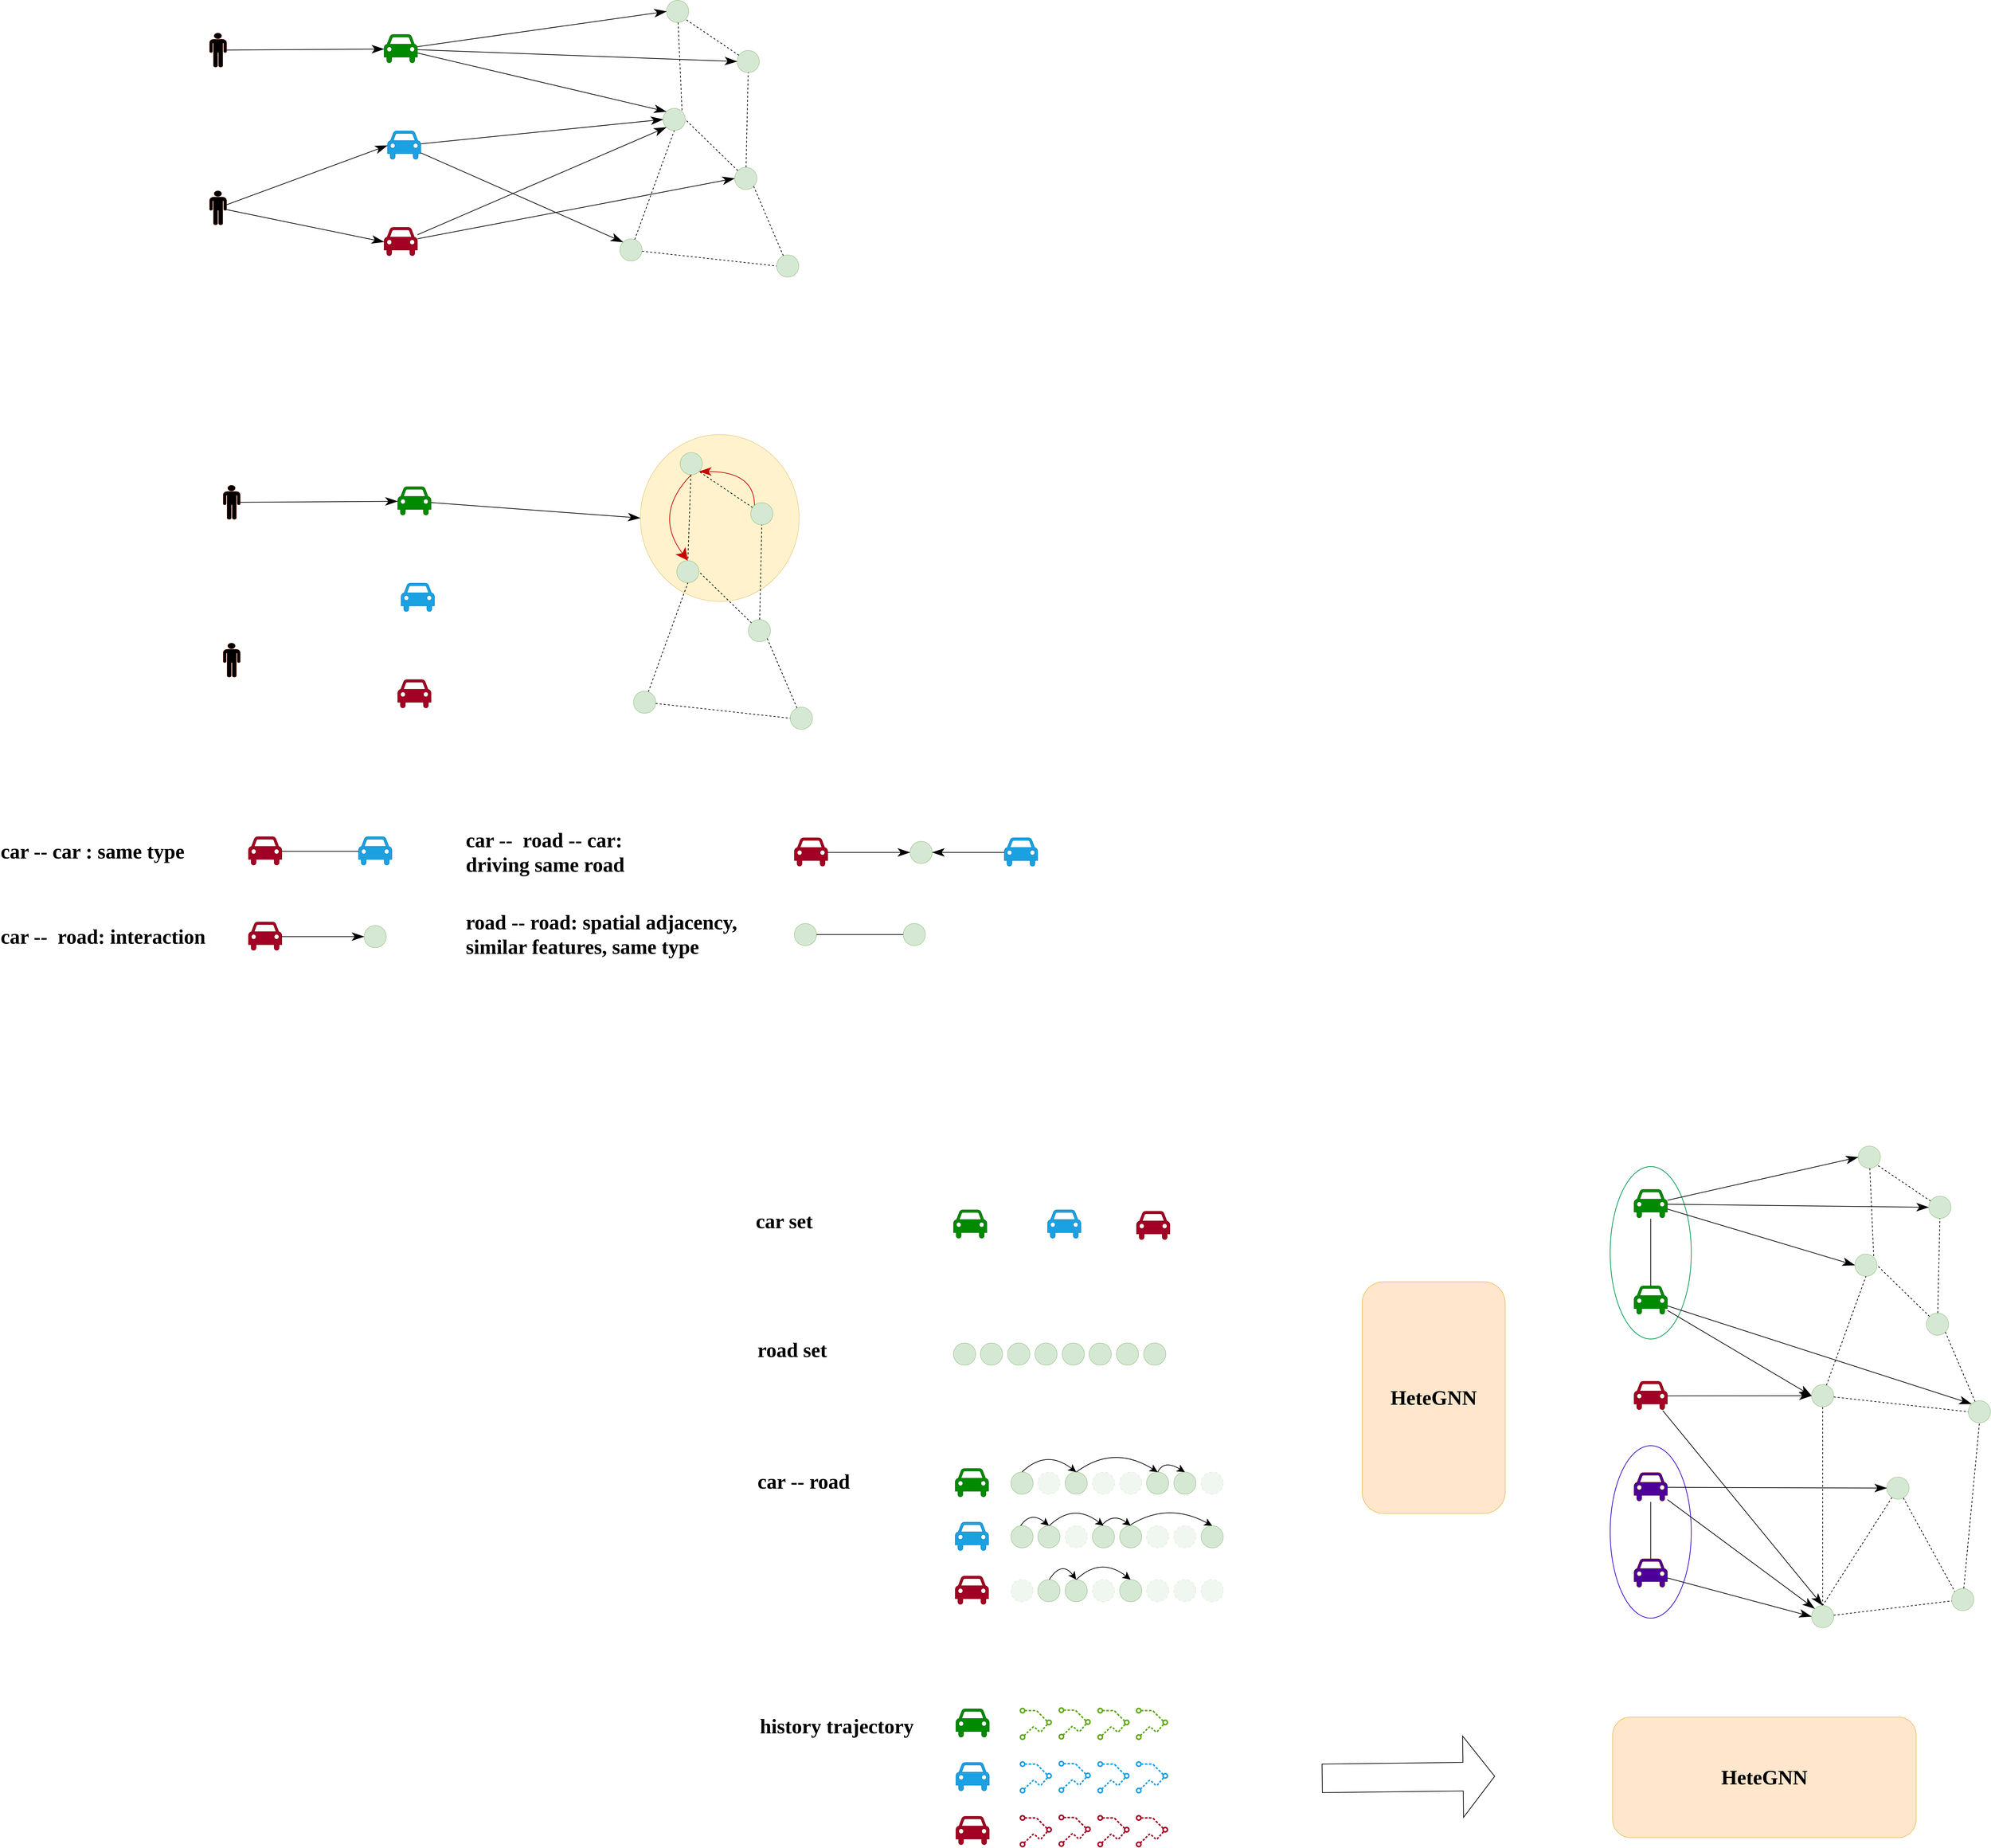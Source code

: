 <mxfile version="22.1.3" type="github">
  <diagram name="第 1 页" id="gaFfF_mDjwk7JS_uykfW">
    <mxGraphModel dx="11697" dy="5040" grid="0" gridSize="10" guides="1" tooltips="1" connect="1" arrows="1" fold="1" page="0" pageScale="1" pageWidth="827" pageHeight="1169" math="0" shadow="0">
      <root>
        <mxCell id="0" />
        <mxCell id="1" parent="0" />
        <mxCell id="HMkb-jYR5Unx9Mky4R0m-134" value="" style="ellipse;whiteSpace=wrap;html=1;fontFamily=Helvetica;fontSize=11;fontColor=#ffffff;strokeColor=#3700CC;strokeWidth=2;fillColor=none;" vertex="1" parent="1">
          <mxGeometry x="-2591" y="1471" width="238" height="506" as="geometry" />
        </mxCell>
        <mxCell id="HMkb-jYR5Unx9Mky4R0m-133" value="" style="ellipse;whiteSpace=wrap;html=1;fontFamily=Helvetica;fontSize=11;fontColor=default;strokeColor=#00994D;strokeWidth=2;" vertex="1" parent="1">
          <mxGeometry x="-2591" y="652" width="238" height="506" as="geometry" />
        </mxCell>
        <mxCell id="HMkb-jYR5Unx9Mky4R0m-95" value="" style="ellipse;whiteSpace=wrap;html=1;fontFamily=Helvetica;fontSize=11;fillColor=#fff2cc;strokeColor=#d6b656;" vertex="1" parent="1">
          <mxGeometry x="-5437" y="-1496" width="466" height="490" as="geometry" />
        </mxCell>
        <mxCell id="HMkb-jYR5Unx9Mky4R0m-28" style="edgeStyle=none;shape=connector;rounded=0;orthogonalLoop=1;jettySize=auto;html=1;entryX=0;entryY=0.5;entryDx=0;entryDy=0;labelBackgroundColor=default;strokeColor=default;strokeWidth=2;align=center;verticalAlign=middle;fontFamily=Helvetica;fontSize=11;fontColor=default;endArrow=classicThin;endFill=1;startArrow=none;startFill=0;endSize=30;startSize=16;" edge="1" parent="1" source="HMkb-jYR5Unx9Mky4R0m-12" target="HMkb-jYR5Unx9Mky4R0m-15">
          <mxGeometry relative="1" as="geometry" />
        </mxCell>
        <mxCell id="HMkb-jYR5Unx9Mky4R0m-29" style="edgeStyle=none;shape=connector;rounded=0;orthogonalLoop=1;jettySize=auto;html=1;entryX=0;entryY=0.5;entryDx=0;entryDy=0;labelBackgroundColor=default;strokeColor=default;strokeWidth=2;align=center;verticalAlign=middle;fontFamily=Helvetica;fontSize=11;fontColor=default;startArrow=none;startFill=0;endArrow=classicThin;endFill=1;startSize=16;endSize=30;" edge="1" parent="1" source="HMkb-jYR5Unx9Mky4R0m-12" target="HMkb-jYR5Unx9Mky4R0m-16">
          <mxGeometry relative="1" as="geometry" />
        </mxCell>
        <mxCell id="HMkb-jYR5Unx9Mky4R0m-66" style="edgeStyle=none;shape=connector;rounded=0;orthogonalLoop=1;jettySize=auto;html=1;entryX=0;entryY=0;entryDx=0;entryDy=0;labelBackgroundColor=default;strokeColor=default;strokeWidth=2;align=center;verticalAlign=middle;fontFamily=Helvetica;fontSize=11;fontColor=default;startArrow=none;startFill=0;endArrow=classicThin;endFill=1;startSize=16;endSize=30;" edge="1" parent="1" source="HMkb-jYR5Unx9Mky4R0m-12" target="HMkb-jYR5Unx9Mky4R0m-17">
          <mxGeometry relative="1" as="geometry" />
        </mxCell>
        <mxCell id="HMkb-jYR5Unx9Mky4R0m-12" value="" style="shape=mxgraph.signs.transportation.car_4;html=1;pointerEvents=1;fillColor=#008a00;strokeColor=#005700;verticalLabelPosition=bottom;verticalAlign=top;align=center;fontColor=#ffffff;" vertex="1" parent="1">
          <mxGeometry x="-6189" y="-2670" width="98" height="86" as="geometry" />
        </mxCell>
        <mxCell id="HMkb-jYR5Unx9Mky4R0m-30" style="edgeStyle=none;shape=connector;rounded=0;orthogonalLoop=1;jettySize=auto;html=1;entryX=0;entryY=0.5;entryDx=0;entryDy=0;labelBackgroundColor=default;strokeColor=default;strokeWidth=2;align=center;verticalAlign=middle;fontFamily=Helvetica;fontSize=11;fontColor=default;startArrow=none;startFill=0;endArrow=classicThin;endFill=1;startSize=16;endSize=30;" edge="1" parent="1" source="HMkb-jYR5Unx9Mky4R0m-13" target="HMkb-jYR5Unx9Mky4R0m-17">
          <mxGeometry relative="1" as="geometry" />
        </mxCell>
        <mxCell id="HMkb-jYR5Unx9Mky4R0m-31" style="edgeStyle=none;shape=connector;rounded=0;orthogonalLoop=1;jettySize=auto;html=1;entryX=0;entryY=0;entryDx=0;entryDy=0;labelBackgroundColor=default;strokeColor=default;strokeWidth=2;align=center;verticalAlign=middle;fontFamily=Helvetica;fontSize=11;fontColor=default;startArrow=none;startFill=0;endArrow=classicThin;endFill=1;startSize=16;endSize=30;" edge="1" parent="1" source="HMkb-jYR5Unx9Mky4R0m-13" target="HMkb-jYR5Unx9Mky4R0m-19">
          <mxGeometry relative="1" as="geometry" />
        </mxCell>
        <mxCell id="HMkb-jYR5Unx9Mky4R0m-13" value="" style="shape=mxgraph.signs.transportation.car_4;html=1;pointerEvents=1;fillColor=#1ba1e2;strokeColor=#006EAF;verticalLabelPosition=bottom;verticalAlign=top;align=center;fontColor=#ffffff;" vertex="1" parent="1">
          <mxGeometry x="-6179" y="-2387" width="98" height="86" as="geometry" />
        </mxCell>
        <mxCell id="HMkb-jYR5Unx9Mky4R0m-32" style="edgeStyle=none;shape=connector;rounded=0;orthogonalLoop=1;jettySize=auto;html=1;entryX=0;entryY=0.5;entryDx=0;entryDy=0;labelBackgroundColor=default;strokeColor=default;strokeWidth=2;align=center;verticalAlign=middle;fontFamily=Helvetica;fontSize=11;fontColor=default;startArrow=none;startFill=0;endArrow=classicThin;endFill=1;startSize=16;endSize=30;" edge="1" parent="1" source="HMkb-jYR5Unx9Mky4R0m-14" target="HMkb-jYR5Unx9Mky4R0m-18">
          <mxGeometry relative="1" as="geometry" />
        </mxCell>
        <mxCell id="HMkb-jYR5Unx9Mky4R0m-33" style="edgeStyle=none;shape=connector;rounded=0;orthogonalLoop=1;jettySize=auto;html=1;entryX=0;entryY=1;entryDx=0;entryDy=0;labelBackgroundColor=default;strokeColor=default;strokeWidth=2;align=center;verticalAlign=middle;fontFamily=Helvetica;fontSize=11;fontColor=default;startArrow=none;startFill=0;endArrow=classicThin;endFill=1;startSize=16;endSize=30;" edge="1" parent="1" source="HMkb-jYR5Unx9Mky4R0m-14" target="HMkb-jYR5Unx9Mky4R0m-17">
          <mxGeometry relative="1" as="geometry" />
        </mxCell>
        <mxCell id="HMkb-jYR5Unx9Mky4R0m-14" value="" style="shape=mxgraph.signs.transportation.car_4;html=1;pointerEvents=1;fillColor=#a20025;strokeColor=#6F0000;verticalLabelPosition=bottom;verticalAlign=top;align=center;fontColor=#ffffff;" vertex="1" parent="1">
          <mxGeometry x="-6189" y="-2104" width="98" height="86" as="geometry" />
        </mxCell>
        <mxCell id="HMkb-jYR5Unx9Mky4R0m-27" style="edgeStyle=none;shape=connector;rounded=0;orthogonalLoop=1;jettySize=auto;html=1;entryX=1;entryY=0;entryDx=0;entryDy=0;dashed=1;labelBackgroundColor=default;strokeColor=default;strokeWidth=2;align=center;verticalAlign=middle;fontFamily=Helvetica;fontSize=11;fontColor=default;endArrow=none;endFill=0;" edge="1" parent="1" source="HMkb-jYR5Unx9Mky4R0m-15" target="HMkb-jYR5Unx9Mky4R0m-17">
          <mxGeometry relative="1" as="geometry" />
        </mxCell>
        <mxCell id="HMkb-jYR5Unx9Mky4R0m-15" value="" style="ellipse;whiteSpace=wrap;html=1;aspect=fixed;fillColor=#d5e8d4;strokeColor=#82b366;" vertex="1" parent="1">
          <mxGeometry x="-5360" y="-2770" width="65" height="65" as="geometry" />
        </mxCell>
        <mxCell id="HMkb-jYR5Unx9Mky4R0m-26" style="edgeStyle=none;shape=connector;rounded=0;orthogonalLoop=1;jettySize=auto;html=1;entryX=1;entryY=1;entryDx=0;entryDy=0;dashed=1;labelBackgroundColor=default;strokeColor=default;strokeWidth=2;align=center;verticalAlign=middle;fontFamily=Helvetica;fontSize=11;fontColor=default;endArrow=none;endFill=0;" edge="1" parent="1" source="HMkb-jYR5Unx9Mky4R0m-16" target="HMkb-jYR5Unx9Mky4R0m-15">
          <mxGeometry relative="1" as="geometry" />
        </mxCell>
        <mxCell id="HMkb-jYR5Unx9Mky4R0m-16" value="" style="ellipse;whiteSpace=wrap;html=1;aspect=fixed;fillColor=#d5e8d4;strokeColor=#82b366;" vertex="1" parent="1">
          <mxGeometry x="-5153" y="-2623" width="65" height="65" as="geometry" />
        </mxCell>
        <mxCell id="HMkb-jYR5Unx9Mky4R0m-17" value="" style="ellipse;whiteSpace=wrap;html=1;aspect=fixed;fillColor=#d5e8d4;strokeColor=#82b366;" vertex="1" parent="1">
          <mxGeometry x="-5370" y="-2453" width="65" height="65" as="geometry" />
        </mxCell>
        <mxCell id="HMkb-jYR5Unx9Mky4R0m-24" style="edgeStyle=none;shape=connector;rounded=0;orthogonalLoop=1;jettySize=auto;html=1;entryX=1;entryY=0.5;entryDx=0;entryDy=0;dashed=1;labelBackgroundColor=default;strokeColor=default;strokeWidth=2;align=center;verticalAlign=middle;fontFamily=Helvetica;fontSize=11;fontColor=default;endArrow=none;endFill=0;" edge="1" parent="1" source="HMkb-jYR5Unx9Mky4R0m-18" target="HMkb-jYR5Unx9Mky4R0m-17">
          <mxGeometry relative="1" as="geometry" />
        </mxCell>
        <mxCell id="HMkb-jYR5Unx9Mky4R0m-25" style="edgeStyle=none;shape=connector;rounded=0;orthogonalLoop=1;jettySize=auto;html=1;entryX=0.5;entryY=1;entryDx=0;entryDy=0;dashed=1;labelBackgroundColor=default;strokeColor=default;strokeWidth=2;align=center;verticalAlign=middle;fontFamily=Helvetica;fontSize=11;fontColor=default;endArrow=none;endFill=0;" edge="1" parent="1" source="HMkb-jYR5Unx9Mky4R0m-18" target="HMkb-jYR5Unx9Mky4R0m-16">
          <mxGeometry relative="1" as="geometry" />
        </mxCell>
        <mxCell id="HMkb-jYR5Unx9Mky4R0m-18" value="" style="ellipse;whiteSpace=wrap;html=1;aspect=fixed;fillColor=#d5e8d4;strokeColor=#82b366;" vertex="1" parent="1">
          <mxGeometry x="-5160" y="-2280" width="65" height="65" as="geometry" />
        </mxCell>
        <mxCell id="HMkb-jYR5Unx9Mky4R0m-21" style="rounded=0;orthogonalLoop=1;jettySize=auto;html=1;entryX=0.5;entryY=1;entryDx=0;entryDy=0;endArrow=none;endFill=0;strokeWidth=2;dashed=1;" edge="1" parent="1" source="HMkb-jYR5Unx9Mky4R0m-19" target="HMkb-jYR5Unx9Mky4R0m-17">
          <mxGeometry relative="1" as="geometry" />
        </mxCell>
        <mxCell id="HMkb-jYR5Unx9Mky4R0m-22" style="edgeStyle=none;shape=connector;rounded=0;orthogonalLoop=1;jettySize=auto;html=1;entryX=0;entryY=0.5;entryDx=0;entryDy=0;dashed=1;labelBackgroundColor=default;strokeColor=default;strokeWidth=2;align=center;verticalAlign=middle;fontFamily=Helvetica;fontSize=11;fontColor=default;endArrow=none;endFill=0;" edge="1" parent="1" source="HMkb-jYR5Unx9Mky4R0m-19" target="HMkb-jYR5Unx9Mky4R0m-20">
          <mxGeometry relative="1" as="geometry" />
        </mxCell>
        <mxCell id="HMkb-jYR5Unx9Mky4R0m-19" value="" style="ellipse;whiteSpace=wrap;html=1;aspect=fixed;fillColor=#d5e8d4;strokeColor=#82b366;" vertex="1" parent="1">
          <mxGeometry x="-5497" y="-2070" width="65" height="65" as="geometry" />
        </mxCell>
        <mxCell id="HMkb-jYR5Unx9Mky4R0m-23" style="edgeStyle=none;shape=connector;rounded=0;orthogonalLoop=1;jettySize=auto;html=1;entryX=1;entryY=1;entryDx=0;entryDy=0;dashed=1;labelBackgroundColor=default;strokeColor=default;strokeWidth=2;align=center;verticalAlign=middle;fontFamily=Helvetica;fontSize=11;fontColor=default;endArrow=none;endFill=0;" edge="1" parent="1" source="HMkb-jYR5Unx9Mky4R0m-20" target="HMkb-jYR5Unx9Mky4R0m-18">
          <mxGeometry relative="1" as="geometry" />
        </mxCell>
        <mxCell id="HMkb-jYR5Unx9Mky4R0m-20" value="" style="ellipse;whiteSpace=wrap;html=1;aspect=fixed;fillColor=#d5e8d4;strokeColor=#82b366;" vertex="1" parent="1">
          <mxGeometry x="-5037" y="-2023" width="65" height="65" as="geometry" />
        </mxCell>
        <mxCell id="HMkb-jYR5Unx9Mky4R0m-34" value="" style="shape=mxgraph.signs.people.man_1;html=1;pointerEvents=1;fillColor=#000000;strokeColor=#6D1F00;verticalLabelPosition=bottom;verticalAlign=top;align=center;fontFamily=Helvetica;fontSize=11;fontColor=#ffffff;" vertex="1" parent="1">
          <mxGeometry x="-6701" y="-2674" width="50" height="100" as="geometry" />
        </mxCell>
        <mxCell id="HMkb-jYR5Unx9Mky4R0m-35" value="" style="shape=mxgraph.signs.people.man_1;html=1;pointerEvents=1;fillColor=#000000;strokeColor=#6D1F00;verticalLabelPosition=bottom;verticalAlign=top;align=center;fontFamily=Helvetica;fontSize=11;fontColor=#ffffff;" vertex="1" parent="1">
          <mxGeometry x="-6701" y="-2211" width="50" height="100" as="geometry" />
        </mxCell>
        <mxCell id="HMkb-jYR5Unx9Mky4R0m-36" style="edgeStyle=none;shape=connector;rounded=0;orthogonalLoop=1;jettySize=auto;html=1;entryX=0;entryY=0.5;entryDx=0;entryDy=0;entryPerimeter=0;labelBackgroundColor=default;strokeColor=default;strokeWidth=2;align=center;verticalAlign=middle;fontFamily=Helvetica;fontSize=11;fontColor=default;startArrow=none;startFill=0;endArrow=classicThin;endFill=1;startSize=16;endSize=30;" edge="1" parent="1" source="HMkb-jYR5Unx9Mky4R0m-35" target="HMkb-jYR5Unx9Mky4R0m-13">
          <mxGeometry relative="1" as="geometry" />
        </mxCell>
        <mxCell id="HMkb-jYR5Unx9Mky4R0m-37" style="edgeStyle=none;shape=connector;rounded=0;orthogonalLoop=1;jettySize=auto;html=1;entryX=0;entryY=0.5;entryDx=0;entryDy=0;entryPerimeter=0;labelBackgroundColor=default;strokeColor=default;strokeWidth=2;align=center;verticalAlign=middle;fontFamily=Helvetica;fontSize=11;fontColor=default;startArrow=none;startFill=0;endArrow=classicThin;endFill=1;startSize=16;endSize=30;" edge="1" parent="1" source="HMkb-jYR5Unx9Mky4R0m-35" target="HMkb-jYR5Unx9Mky4R0m-14">
          <mxGeometry relative="1" as="geometry" />
        </mxCell>
        <mxCell id="HMkb-jYR5Unx9Mky4R0m-38" style="edgeStyle=none;shape=connector;rounded=0;orthogonalLoop=1;jettySize=auto;html=1;entryX=0;entryY=0.5;entryDx=0;entryDy=0;entryPerimeter=0;labelBackgroundColor=default;strokeColor=default;strokeWidth=2;align=center;verticalAlign=middle;fontFamily=Helvetica;fontSize=11;fontColor=default;startArrow=none;startFill=0;endArrow=classicThin;endFill=1;startSize=16;endSize=30;" edge="1" parent="1" source="HMkb-jYR5Unx9Mky4R0m-34" target="HMkb-jYR5Unx9Mky4R0m-12">
          <mxGeometry relative="1" as="geometry" />
        </mxCell>
        <mxCell id="HMkb-jYR5Unx9Mky4R0m-96" style="edgeStyle=none;shape=connector;rounded=0;orthogonalLoop=1;jettySize=auto;html=1;entryX=0;entryY=0.5;entryDx=0;entryDy=0;labelBackgroundColor=default;strokeColor=default;strokeWidth=2;align=center;verticalAlign=middle;fontFamily=Helvetica;fontSize=11;fontColor=default;startArrow=none;startFill=0;endArrow=classicThin;endFill=1;startSize=16;endSize=30;" edge="1" parent="1" source="HMkb-jYR5Unx9Mky4R0m-70" target="HMkb-jYR5Unx9Mky4R0m-95">
          <mxGeometry relative="1" as="geometry" />
        </mxCell>
        <mxCell id="HMkb-jYR5Unx9Mky4R0m-70" value="" style="shape=mxgraph.signs.transportation.car_4;html=1;pointerEvents=1;fillColor=#008a00;strokeColor=#005700;verticalLabelPosition=bottom;verticalAlign=top;align=center;fontColor=#ffffff;" vertex="1" parent="1">
          <mxGeometry x="-6149" y="-1343" width="98" height="86" as="geometry" />
        </mxCell>
        <mxCell id="HMkb-jYR5Unx9Mky4R0m-73" value="" style="shape=mxgraph.signs.transportation.car_4;html=1;pointerEvents=1;fillColor=#1ba1e2;strokeColor=#006EAF;verticalLabelPosition=bottom;verticalAlign=top;align=center;fontColor=#ffffff;" vertex="1" parent="1">
          <mxGeometry x="-6139" y="-1060" width="98" height="86" as="geometry" />
        </mxCell>
        <mxCell id="HMkb-jYR5Unx9Mky4R0m-76" value="" style="shape=mxgraph.signs.transportation.car_4;html=1;pointerEvents=1;fillColor=#a20025;strokeColor=#6F0000;verticalLabelPosition=bottom;verticalAlign=top;align=center;fontColor=#ffffff;" vertex="1" parent="1">
          <mxGeometry x="-6149" y="-777" width="98" height="86" as="geometry" />
        </mxCell>
        <mxCell id="HMkb-jYR5Unx9Mky4R0m-77" style="edgeStyle=none;shape=connector;rounded=0;orthogonalLoop=1;jettySize=auto;html=1;entryX=0.5;entryY=0;entryDx=0;entryDy=0;dashed=1;labelBackgroundColor=default;strokeColor=default;strokeWidth=2;align=center;verticalAlign=middle;fontFamily=Helvetica;fontSize=11;fontColor=default;endArrow=none;endFill=0;" edge="1" parent="1" source="HMkb-jYR5Unx9Mky4R0m-78" target="HMkb-jYR5Unx9Mky4R0m-81">
          <mxGeometry relative="1" as="geometry" />
        </mxCell>
        <mxCell id="HMkb-jYR5Unx9Mky4R0m-78" value="" style="ellipse;whiteSpace=wrap;html=1;aspect=fixed;fillColor=#d5e8d4;strokeColor=#82b366;" vertex="1" parent="1">
          <mxGeometry x="-5320" y="-1443" width="65" height="65" as="geometry" />
        </mxCell>
        <mxCell id="HMkb-jYR5Unx9Mky4R0m-79" style="edgeStyle=none;shape=connector;rounded=0;orthogonalLoop=1;jettySize=auto;html=1;entryX=1;entryY=1;entryDx=0;entryDy=0;dashed=1;labelBackgroundColor=default;strokeColor=default;strokeWidth=2;align=center;verticalAlign=middle;fontFamily=Helvetica;fontSize=11;fontColor=default;endArrow=none;endFill=0;" edge="1" parent="1" source="HMkb-jYR5Unx9Mky4R0m-80" target="HMkb-jYR5Unx9Mky4R0m-78">
          <mxGeometry relative="1" as="geometry" />
        </mxCell>
        <mxCell id="HMkb-jYR5Unx9Mky4R0m-97" style="edgeStyle=orthogonalEdgeStyle;shape=connector;rounded=0;orthogonalLoop=1;jettySize=auto;html=1;entryX=1;entryY=1;entryDx=0;entryDy=0;labelBackgroundColor=default;strokeColor=#CC0000;strokeWidth=2;align=center;verticalAlign=middle;fontFamily=Helvetica;fontSize=11;fontColor=default;startArrow=none;startFill=0;endArrow=classicThin;endFill=1;startSize=16;endSize=30;curved=1;" edge="1" parent="1" source="HMkb-jYR5Unx9Mky4R0m-80" target="HMkb-jYR5Unx9Mky4R0m-78">
          <mxGeometry relative="1" as="geometry">
            <Array as="points">
              <mxPoint x="-5102" y="-1387" />
            </Array>
          </mxGeometry>
        </mxCell>
        <mxCell id="HMkb-jYR5Unx9Mky4R0m-80" value="" style="ellipse;whiteSpace=wrap;html=1;aspect=fixed;fillColor=#d5e8d4;strokeColor=#82b366;" vertex="1" parent="1">
          <mxGeometry x="-5113" y="-1296" width="65" height="65" as="geometry" />
        </mxCell>
        <mxCell id="HMkb-jYR5Unx9Mky4R0m-81" value="" style="ellipse;whiteSpace=wrap;html=1;aspect=fixed;fillColor=#d5e8d4;strokeColor=#82b366;" vertex="1" parent="1">
          <mxGeometry x="-5330" y="-1126" width="65" height="65" as="geometry" />
        </mxCell>
        <mxCell id="HMkb-jYR5Unx9Mky4R0m-82" style="edgeStyle=none;shape=connector;rounded=0;orthogonalLoop=1;jettySize=auto;html=1;entryX=1;entryY=0.5;entryDx=0;entryDy=0;dashed=1;labelBackgroundColor=default;strokeColor=default;strokeWidth=2;align=center;verticalAlign=middle;fontFamily=Helvetica;fontSize=11;fontColor=default;endArrow=none;endFill=0;" edge="1" parent="1" source="HMkb-jYR5Unx9Mky4R0m-84" target="HMkb-jYR5Unx9Mky4R0m-81">
          <mxGeometry relative="1" as="geometry" />
        </mxCell>
        <mxCell id="HMkb-jYR5Unx9Mky4R0m-83" style="edgeStyle=none;shape=connector;rounded=0;orthogonalLoop=1;jettySize=auto;html=1;entryX=0.5;entryY=1;entryDx=0;entryDy=0;dashed=1;labelBackgroundColor=default;strokeColor=default;strokeWidth=2;align=center;verticalAlign=middle;fontFamily=Helvetica;fontSize=11;fontColor=default;endArrow=none;endFill=0;" edge="1" parent="1" source="HMkb-jYR5Unx9Mky4R0m-84" target="HMkb-jYR5Unx9Mky4R0m-80">
          <mxGeometry relative="1" as="geometry" />
        </mxCell>
        <mxCell id="HMkb-jYR5Unx9Mky4R0m-84" value="" style="ellipse;whiteSpace=wrap;html=1;aspect=fixed;fillColor=#d5e8d4;strokeColor=#82b366;" vertex="1" parent="1">
          <mxGeometry x="-5120" y="-953" width="65" height="65" as="geometry" />
        </mxCell>
        <mxCell id="HMkb-jYR5Unx9Mky4R0m-85" style="rounded=0;orthogonalLoop=1;jettySize=auto;html=1;entryX=0.5;entryY=1;entryDx=0;entryDy=0;endArrow=none;endFill=0;strokeWidth=2;dashed=1;" edge="1" parent="1" source="HMkb-jYR5Unx9Mky4R0m-87" target="HMkb-jYR5Unx9Mky4R0m-81">
          <mxGeometry relative="1" as="geometry" />
        </mxCell>
        <mxCell id="HMkb-jYR5Unx9Mky4R0m-86" style="edgeStyle=none;shape=connector;rounded=0;orthogonalLoop=1;jettySize=auto;html=1;entryX=0;entryY=0.5;entryDx=0;entryDy=0;dashed=1;labelBackgroundColor=default;strokeColor=default;strokeWidth=2;align=center;verticalAlign=middle;fontFamily=Helvetica;fontSize=11;fontColor=default;endArrow=none;endFill=0;" edge="1" parent="1" source="HMkb-jYR5Unx9Mky4R0m-87" target="HMkb-jYR5Unx9Mky4R0m-89">
          <mxGeometry relative="1" as="geometry" />
        </mxCell>
        <mxCell id="HMkb-jYR5Unx9Mky4R0m-87" value="" style="ellipse;whiteSpace=wrap;html=1;aspect=fixed;fillColor=#d5e8d4;strokeColor=#82b366;" vertex="1" parent="1">
          <mxGeometry x="-5457" y="-743" width="65" height="65" as="geometry" />
        </mxCell>
        <mxCell id="HMkb-jYR5Unx9Mky4R0m-88" style="edgeStyle=none;shape=connector;rounded=0;orthogonalLoop=1;jettySize=auto;html=1;entryX=1;entryY=1;entryDx=0;entryDy=0;dashed=1;labelBackgroundColor=default;strokeColor=default;strokeWidth=2;align=center;verticalAlign=middle;fontFamily=Helvetica;fontSize=11;fontColor=default;endArrow=none;endFill=0;" edge="1" parent="1" source="HMkb-jYR5Unx9Mky4R0m-89" target="HMkb-jYR5Unx9Mky4R0m-84">
          <mxGeometry relative="1" as="geometry" />
        </mxCell>
        <mxCell id="HMkb-jYR5Unx9Mky4R0m-89" value="" style="ellipse;whiteSpace=wrap;html=1;aspect=fixed;fillColor=#d5e8d4;strokeColor=#82b366;" vertex="1" parent="1">
          <mxGeometry x="-4997" y="-696" width="65" height="65" as="geometry" />
        </mxCell>
        <mxCell id="HMkb-jYR5Unx9Mky4R0m-90" value="" style="shape=mxgraph.signs.people.man_1;html=1;pointerEvents=1;fillColor=#000000;strokeColor=#6D1F00;verticalLabelPosition=bottom;verticalAlign=top;align=center;fontFamily=Helvetica;fontSize=11;fontColor=#ffffff;" vertex="1" parent="1">
          <mxGeometry x="-6661" y="-1347" width="50" height="100" as="geometry" />
        </mxCell>
        <mxCell id="HMkb-jYR5Unx9Mky4R0m-91" value="" style="shape=mxgraph.signs.people.man_1;html=1;pointerEvents=1;fillColor=#000000;strokeColor=#6D1F00;verticalLabelPosition=bottom;verticalAlign=top;align=center;fontFamily=Helvetica;fontSize=11;fontColor=#ffffff;" vertex="1" parent="1">
          <mxGeometry x="-6661" y="-884" width="50" height="100" as="geometry" />
        </mxCell>
        <mxCell id="HMkb-jYR5Unx9Mky4R0m-94" style="edgeStyle=none;shape=connector;rounded=0;orthogonalLoop=1;jettySize=auto;html=1;entryX=0;entryY=0.5;entryDx=0;entryDy=0;entryPerimeter=0;labelBackgroundColor=default;strokeColor=default;strokeWidth=2;align=center;verticalAlign=middle;fontFamily=Helvetica;fontSize=11;fontColor=default;startArrow=none;startFill=0;endArrow=classicThin;endFill=1;startSize=16;endSize=30;" edge="1" parent="1" source="HMkb-jYR5Unx9Mky4R0m-90" target="HMkb-jYR5Unx9Mky4R0m-70">
          <mxGeometry relative="1" as="geometry" />
        </mxCell>
        <mxCell id="HMkb-jYR5Unx9Mky4R0m-107" value="" style="curved=1;endArrow=classic;html=1;rounded=0;labelBackgroundColor=default;strokeColor=#CC0000;strokeWidth=2;align=center;verticalAlign=middle;fontFamily=Helvetica;fontSize=11;fontColor=default;startSize=16;endSize=30;shape=connector;entryX=0.5;entryY=0;entryDx=0;entryDy=0;exitX=0.5;exitY=1;exitDx=0;exitDy=0;" edge="1" parent="1" source="HMkb-jYR5Unx9Mky4R0m-78" target="HMkb-jYR5Unx9Mky4R0m-81">
          <mxGeometry width="50" height="50" relative="1" as="geometry">
            <mxPoint x="-5528" y="-1061" as="sourcePoint" />
            <mxPoint x="-5478" y="-1111" as="targetPoint" />
            <Array as="points">
              <mxPoint x="-5400" y="-1263" />
            </Array>
          </mxGeometry>
        </mxCell>
        <mxCell id="HMkb-jYR5Unx9Mky4R0m-108" value="" style="shape=mxgraph.signs.transportation.car_4;html=1;pointerEvents=1;fillColor=#a20025;strokeColor=#6F0000;verticalLabelPosition=bottom;verticalAlign=top;align=center;fontColor=#ffffff;" vertex="1" parent="1">
          <mxGeometry x="-6587" y="-316" width="98" height="86" as="geometry" />
        </mxCell>
        <mxCell id="HMkb-jYR5Unx9Mky4R0m-109" value="" style="shape=mxgraph.signs.transportation.car_4;html=1;pointerEvents=1;fillColor=#1ba1e2;strokeColor=#006EAF;verticalLabelPosition=bottom;verticalAlign=top;align=center;fontColor=#ffffff;" vertex="1" parent="1">
          <mxGeometry x="-6264" y="-316" width="98" height="86" as="geometry" />
        </mxCell>
        <mxCell id="HMkb-jYR5Unx9Mky4R0m-110" value="&lt;font size=&quot;1&quot; face=&quot;Times New Roman&quot;&gt;&lt;b style=&quot;font-size: 60px;&quot;&gt;car -- car : same type&lt;/b&gt;&lt;/font&gt;" style="text;html=1;strokeColor=none;fillColor=none;align=left;verticalAlign=middle;whiteSpace=wrap;rounded=0;fontSize=11;fontFamily=Helvetica;fontColor=default;" vertex="1" parent="1">
          <mxGeometry x="-7316" y="-352.25" width="595" height="158.5" as="geometry" />
        </mxCell>
        <mxCell id="HMkb-jYR5Unx9Mky4R0m-111" value="&lt;font size=&quot;1&quot; face=&quot;Times New Roman&quot;&gt;&lt;b style=&quot;font-size: 60px;&quot;&gt;car --&amp;nbsp; road: interaction&amp;nbsp;&lt;/b&gt;&lt;/font&gt;" style="text;html=1;strokeColor=none;fillColor=none;align=left;verticalAlign=middle;whiteSpace=wrap;rounded=0;fontSize=11;fontFamily=Helvetica;fontColor=default;" vertex="1" parent="1">
          <mxGeometry x="-7316" y="-102" width="655" height="158.5" as="geometry" />
        </mxCell>
        <mxCell id="HMkb-jYR5Unx9Mky4R0m-112" value="&lt;font size=&quot;1&quot; face=&quot;Times New Roman&quot;&gt;&lt;b style=&quot;font-size: 60px;&quot;&gt;car --&amp;nbsp; road -- car: driving same road&lt;/b&gt;&lt;/font&gt;" style="text;html=1;strokeColor=none;fillColor=none;align=left;verticalAlign=middle;whiteSpace=wrap;rounded=0;fontSize=11;fontFamily=Helvetica;fontColor=default;" vertex="1" parent="1">
          <mxGeometry x="-5951" y="-349" width="655" height="158.5" as="geometry" />
        </mxCell>
        <mxCell id="HMkb-jYR5Unx9Mky4R0m-113" value="&lt;font size=&quot;1&quot; face=&quot;Times New Roman&quot;&gt;&lt;b style=&quot;font-size: 60px;&quot;&gt;road -- road: spatial adjacency, similar features, same type&lt;/b&gt;&lt;/font&gt;" style="text;html=1;strokeColor=none;fillColor=none;align=left;verticalAlign=middle;whiteSpace=wrap;rounded=0;fontSize=11;fontFamily=Helvetica;fontColor=default;" vertex="1" parent="1">
          <mxGeometry x="-5951" y="-108" width="841" height="158.5" as="geometry" />
        </mxCell>
        <mxCell id="HMkb-jYR5Unx9Mky4R0m-117" style="edgeStyle=none;shape=connector;rounded=0;orthogonalLoop=1;jettySize=auto;html=1;entryX=0;entryY=0.5;entryDx=0;entryDy=0;labelBackgroundColor=default;strokeColor=default;strokeWidth=2;align=center;verticalAlign=middle;fontFamily=Helvetica;fontSize=11;fontColor=default;startArrow=none;startFill=0;endArrow=classicThin;endFill=1;startSize=16;endSize=30;" edge="1" parent="1" source="HMkb-jYR5Unx9Mky4R0m-114" target="HMkb-jYR5Unx9Mky4R0m-115">
          <mxGeometry relative="1" as="geometry" />
        </mxCell>
        <mxCell id="HMkb-jYR5Unx9Mky4R0m-114" value="" style="shape=mxgraph.signs.transportation.car_4;html=1;pointerEvents=1;fillColor=#a20025;strokeColor=#6F0000;verticalLabelPosition=bottom;verticalAlign=top;align=center;fontColor=#ffffff;" vertex="1" parent="1">
          <mxGeometry x="-6587" y="-65.75" width="98" height="86" as="geometry" />
        </mxCell>
        <mxCell id="HMkb-jYR5Unx9Mky4R0m-115" value="" style="ellipse;whiteSpace=wrap;html=1;aspect=fixed;fillColor=#d5e8d4;strokeColor=#82b366;" vertex="1" parent="1">
          <mxGeometry x="-6247.5" y="-55.25" width="65" height="65" as="geometry" />
        </mxCell>
        <mxCell id="HMkb-jYR5Unx9Mky4R0m-116" style="edgeStyle=none;shape=connector;rounded=0;orthogonalLoop=1;jettySize=auto;html=1;entryX=0;entryY=0.5;entryDx=0;entryDy=0;entryPerimeter=0;labelBackgroundColor=default;strokeColor=default;strokeWidth=2;align=center;verticalAlign=middle;fontFamily=Helvetica;fontSize=11;fontColor=default;startArrow=none;startFill=0;endArrow=none;endFill=0;startSize=16;endSize=30;" edge="1" parent="1" source="HMkb-jYR5Unx9Mky4R0m-108" target="HMkb-jYR5Unx9Mky4R0m-109">
          <mxGeometry relative="1" as="geometry" />
        </mxCell>
        <mxCell id="HMkb-jYR5Unx9Mky4R0m-118" style="edgeStyle=none;shape=connector;rounded=0;orthogonalLoop=1;jettySize=auto;html=1;entryX=0;entryY=0.5;entryDx=0;entryDy=0;labelBackgroundColor=default;strokeColor=default;strokeWidth=2;align=center;verticalAlign=middle;fontFamily=Helvetica;fontSize=11;fontColor=default;startArrow=none;startFill=0;endArrow=classicThin;endFill=1;startSize=16;endSize=30;" edge="1" parent="1" source="HMkb-jYR5Unx9Mky4R0m-119" target="HMkb-jYR5Unx9Mky4R0m-120">
          <mxGeometry relative="1" as="geometry" />
        </mxCell>
        <mxCell id="HMkb-jYR5Unx9Mky4R0m-119" value="" style="shape=mxgraph.signs.transportation.car_4;html=1;pointerEvents=1;fillColor=#a20025;strokeColor=#6F0000;verticalLabelPosition=bottom;verticalAlign=top;align=center;fontColor=#ffffff;" vertex="1" parent="1">
          <mxGeometry x="-4985" y="-312.75" width="98" height="86" as="geometry" />
        </mxCell>
        <mxCell id="HMkb-jYR5Unx9Mky4R0m-120" value="" style="ellipse;whiteSpace=wrap;html=1;aspect=fixed;fillColor=#d5e8d4;strokeColor=#82b366;" vertex="1" parent="1">
          <mxGeometry x="-4645.5" y="-302.25" width="65" height="65" as="geometry" />
        </mxCell>
        <mxCell id="HMkb-jYR5Unx9Mky4R0m-122" style="edgeStyle=none;shape=connector;rounded=0;orthogonalLoop=1;jettySize=auto;html=1;entryX=1;entryY=0.5;entryDx=0;entryDy=0;labelBackgroundColor=default;strokeColor=default;strokeWidth=2;align=center;verticalAlign=middle;fontFamily=Helvetica;fontSize=11;fontColor=default;startArrow=none;startFill=0;endArrow=classicThin;endFill=1;startSize=16;endSize=30;" edge="1" parent="1" source="HMkb-jYR5Unx9Mky4R0m-121" target="HMkb-jYR5Unx9Mky4R0m-120">
          <mxGeometry relative="1" as="geometry" />
        </mxCell>
        <mxCell id="HMkb-jYR5Unx9Mky4R0m-121" value="" style="shape=mxgraph.signs.transportation.car_4;html=1;pointerEvents=1;fillColor=#1ba1e2;strokeColor=#006EAF;verticalLabelPosition=bottom;verticalAlign=top;align=center;fontColor=#ffffff;" vertex="1" parent="1">
          <mxGeometry x="-4369" y="-312.75" width="98" height="86" as="geometry" />
        </mxCell>
        <mxCell id="HMkb-jYR5Unx9Mky4R0m-123" value="" style="ellipse;whiteSpace=wrap;html=1;aspect=fixed;fillColor=#d5e8d4;strokeColor=#82b366;" vertex="1" parent="1">
          <mxGeometry x="-4985" y="-61.25" width="65" height="65" as="geometry" />
        </mxCell>
        <mxCell id="HMkb-jYR5Unx9Mky4R0m-125" style="edgeStyle=none;shape=connector;rounded=0;orthogonalLoop=1;jettySize=auto;html=1;entryX=1;entryY=0.5;entryDx=0;entryDy=0;labelBackgroundColor=default;strokeColor=default;strokeWidth=2;align=center;verticalAlign=middle;fontFamily=Helvetica;fontSize=11;fontColor=default;startArrow=none;startFill=0;endArrow=none;endFill=0;startSize=16;endSize=30;" edge="1" parent="1" source="HMkb-jYR5Unx9Mky4R0m-124" target="HMkb-jYR5Unx9Mky4R0m-123">
          <mxGeometry relative="1" as="geometry" />
        </mxCell>
        <mxCell id="HMkb-jYR5Unx9Mky4R0m-124" value="" style="ellipse;whiteSpace=wrap;html=1;aspect=fixed;fillColor=#d5e8d4;strokeColor=#82b366;" vertex="1" parent="1">
          <mxGeometry x="-4665.5" y="-61.25" width="65" height="65" as="geometry" />
        </mxCell>
        <mxCell id="HMkb-jYR5Unx9Mky4R0m-156" style="edgeStyle=none;shape=connector;rounded=0;orthogonalLoop=1;jettySize=auto;html=1;entryX=0;entryY=0.5;entryDx=0;entryDy=0;labelBackgroundColor=default;strokeColor=default;strokeWidth=2;align=center;verticalAlign=middle;fontFamily=Helvetica;fontSize=11;fontColor=default;startArrow=none;startFill=0;endArrow=classicThin;endFill=1;startSize=16;endSize=30;" edge="1" parent="1" source="HMkb-jYR5Unx9Mky4R0m-126" target="HMkb-jYR5Unx9Mky4R0m-136">
          <mxGeometry relative="1" as="geometry" />
        </mxCell>
        <mxCell id="HMkb-jYR5Unx9Mky4R0m-157" style="edgeStyle=none;shape=connector;rounded=0;orthogonalLoop=1;jettySize=auto;html=1;entryX=0;entryY=0.5;entryDx=0;entryDy=0;labelBackgroundColor=default;strokeColor=default;strokeWidth=2;align=center;verticalAlign=middle;fontFamily=Helvetica;fontSize=11;fontColor=default;startArrow=none;startFill=0;endArrow=classicThin;endFill=1;startSize=16;endSize=30;" edge="1" parent="1" source="HMkb-jYR5Unx9Mky4R0m-126" target="HMkb-jYR5Unx9Mky4R0m-139">
          <mxGeometry relative="1" as="geometry" />
        </mxCell>
        <mxCell id="HMkb-jYR5Unx9Mky4R0m-158" style="edgeStyle=none;shape=connector;rounded=0;orthogonalLoop=1;jettySize=auto;html=1;entryX=0;entryY=0.5;entryDx=0;entryDy=0;labelBackgroundColor=default;strokeColor=default;strokeWidth=2;align=center;verticalAlign=middle;fontFamily=Helvetica;fontSize=11;fontColor=default;startArrow=none;startFill=0;endArrow=classicThin;endFill=1;startSize=16;endSize=30;" edge="1" parent="1" source="HMkb-jYR5Unx9Mky4R0m-126" target="HMkb-jYR5Unx9Mky4R0m-138">
          <mxGeometry relative="1" as="geometry" />
        </mxCell>
        <mxCell id="HMkb-jYR5Unx9Mky4R0m-126" value="" style="shape=mxgraph.signs.transportation.car_4;html=1;pointerEvents=1;fillColor=#008a00;strokeColor=#005700;verticalLabelPosition=bottom;verticalAlign=top;align=center;fontColor=#ffffff;" vertex="1" parent="1">
          <mxGeometry x="-2521" y="719" width="98" height="86" as="geometry" />
        </mxCell>
        <mxCell id="HMkb-jYR5Unx9Mky4R0m-159" style="edgeStyle=none;shape=connector;rounded=0;orthogonalLoop=1;jettySize=auto;html=1;entryX=0;entryY=0.5;entryDx=0;entryDy=0;labelBackgroundColor=default;strokeColor=default;strokeWidth=2;align=center;verticalAlign=middle;fontFamily=Helvetica;fontSize=11;fontColor=default;startArrow=none;startFill=0;endArrow=classicThin;endFill=1;startSize=16;endSize=30;" edge="1" parent="1" source="HMkb-jYR5Unx9Mky4R0m-127" target="HMkb-jYR5Unx9Mky4R0m-145">
          <mxGeometry relative="1" as="geometry" />
        </mxCell>
        <mxCell id="HMkb-jYR5Unx9Mky4R0m-160" style="edgeStyle=none;shape=connector;rounded=0;orthogonalLoop=1;jettySize=auto;html=1;entryX=0;entryY=0;entryDx=0;entryDy=0;labelBackgroundColor=default;strokeColor=default;strokeWidth=2;align=center;verticalAlign=middle;fontFamily=Helvetica;fontSize=11;fontColor=default;startArrow=none;startFill=0;endArrow=classicThin;endFill=1;startSize=16;endSize=30;" edge="1" parent="1" source="HMkb-jYR5Unx9Mky4R0m-127" target="HMkb-jYR5Unx9Mky4R0m-147">
          <mxGeometry relative="1" as="geometry" />
        </mxCell>
        <mxCell id="HMkb-jYR5Unx9Mky4R0m-127" value="" style="shape=mxgraph.signs.transportation.car_4;html=1;pointerEvents=1;fillColor=#008a00;strokeColor=#005700;verticalLabelPosition=bottom;verticalAlign=top;align=center;fontColor=#ffffff;" vertex="1" parent="1">
          <mxGeometry x="-2521" y="1002" width="98" height="86" as="geometry" />
        </mxCell>
        <mxCell id="HMkb-jYR5Unx9Mky4R0m-163" style="edgeStyle=none;shape=connector;rounded=0;orthogonalLoop=1;jettySize=auto;html=1;entryX=0;entryY=0.5;entryDx=0;entryDy=0;labelBackgroundColor=default;strokeColor=default;strokeWidth=2;align=center;verticalAlign=middle;fontFamily=Helvetica;fontSize=11;fontColor=default;startArrow=none;startFill=0;endArrow=classicThin;endFill=1;startSize=16;endSize=30;" edge="1" parent="1" source="HMkb-jYR5Unx9Mky4R0m-128" target="HMkb-jYR5Unx9Mky4R0m-145">
          <mxGeometry relative="1" as="geometry" />
        </mxCell>
        <mxCell id="HMkb-jYR5Unx9Mky4R0m-164" style="edgeStyle=none;shape=connector;rounded=0;orthogonalLoop=1;jettySize=auto;html=1;entryX=0.5;entryY=0;entryDx=0;entryDy=0;labelBackgroundColor=default;strokeColor=default;strokeWidth=2;align=center;verticalAlign=middle;fontFamily=Helvetica;fontSize=11;fontColor=default;startArrow=none;startFill=0;endArrow=classicThin;endFill=1;startSize=16;endSize=30;" edge="1" parent="1" source="HMkb-jYR5Unx9Mky4R0m-128" target="HMkb-jYR5Unx9Mky4R0m-150">
          <mxGeometry relative="1" as="geometry" />
        </mxCell>
        <mxCell id="HMkb-jYR5Unx9Mky4R0m-128" value="" style="shape=mxgraph.signs.transportation.car_4;html=1;pointerEvents=1;fillColor=#a20025;strokeColor=#6F0000;verticalLabelPosition=bottom;verticalAlign=top;align=center;fontColor=#ffffff;" vertex="1" parent="1">
          <mxGeometry x="-2521" y="1282" width="98" height="86" as="geometry" />
        </mxCell>
        <mxCell id="HMkb-jYR5Unx9Mky4R0m-161" style="edgeStyle=none;shape=connector;rounded=0;orthogonalLoop=1;jettySize=auto;html=1;labelBackgroundColor=default;strokeColor=default;strokeWidth=2;align=center;verticalAlign=middle;fontFamily=Helvetica;fontSize=11;fontColor=default;startArrow=none;startFill=0;endArrow=classicThin;endFill=1;startSize=16;endSize=30;" edge="1" parent="1" source="HMkb-jYR5Unx9Mky4R0m-129" target="HMkb-jYR5Unx9Mky4R0m-148">
          <mxGeometry relative="1" as="geometry">
            <mxPoint x="-1441" y="1609.571" as="targetPoint" />
          </mxGeometry>
        </mxCell>
        <mxCell id="HMkb-jYR5Unx9Mky4R0m-162" style="edgeStyle=none;shape=connector;rounded=0;orthogonalLoop=1;jettySize=auto;html=1;entryX=0;entryY=0;entryDx=0;entryDy=0;labelBackgroundColor=default;strokeColor=default;strokeWidth=2;align=center;verticalAlign=middle;fontFamily=Helvetica;fontSize=11;fontColor=default;startArrow=none;startFill=0;endArrow=classicThin;endFill=1;startSize=16;endSize=30;" edge="1" parent="1" source="HMkb-jYR5Unx9Mky4R0m-129" target="HMkb-jYR5Unx9Mky4R0m-150">
          <mxGeometry relative="1" as="geometry" />
        </mxCell>
        <mxCell id="HMkb-jYR5Unx9Mky4R0m-129" value="" style="shape=mxgraph.signs.transportation.car_4;html=1;pointerEvents=1;fillColor=#4C0099;strokeColor=#6F0000;verticalLabelPosition=bottom;verticalAlign=top;align=center;fontColor=#ffffff;" vertex="1" parent="1">
          <mxGeometry x="-2521" y="1550" width="98" height="86" as="geometry" />
        </mxCell>
        <mxCell id="HMkb-jYR5Unx9Mky4R0m-165" style="edgeStyle=none;shape=connector;rounded=0;orthogonalLoop=1;jettySize=auto;html=1;entryX=0;entryY=0.5;entryDx=0;entryDy=0;labelBackgroundColor=default;strokeColor=default;strokeWidth=2;align=center;verticalAlign=middle;fontFamily=Helvetica;fontSize=11;fontColor=default;startArrow=none;startFill=0;endArrow=classicThin;endFill=1;startSize=16;endSize=30;" edge="1" parent="1" source="HMkb-jYR5Unx9Mky4R0m-130" target="HMkb-jYR5Unx9Mky4R0m-150">
          <mxGeometry relative="1" as="geometry" />
        </mxCell>
        <mxCell id="HMkb-jYR5Unx9Mky4R0m-130" value="" style="shape=mxgraph.signs.transportation.car_4;html=1;pointerEvents=1;fillColor=#4C0099;strokeColor=#6F0000;verticalLabelPosition=bottom;verticalAlign=top;align=center;fontColor=#ffffff;" vertex="1" parent="1">
          <mxGeometry x="-2521" y="1803" width="98" height="86" as="geometry" />
        </mxCell>
        <mxCell id="HMkb-jYR5Unx9Mky4R0m-131" style="edgeStyle=none;shape=connector;rounded=0;orthogonalLoop=1;jettySize=auto;html=1;entryX=0.5;entryY=0;entryDx=0;entryDy=0;entryPerimeter=0;labelBackgroundColor=default;strokeColor=default;strokeWidth=2;align=center;verticalAlign=middle;fontFamily=Helvetica;fontSize=11;fontColor=default;startArrow=none;startFill=0;endArrow=none;endFill=0;startSize=16;endSize=30;" edge="1" parent="1" source="HMkb-jYR5Unx9Mky4R0m-129" target="HMkb-jYR5Unx9Mky4R0m-130">
          <mxGeometry relative="1" as="geometry" />
        </mxCell>
        <mxCell id="HMkb-jYR5Unx9Mky4R0m-132" style="edgeStyle=none;shape=connector;rounded=0;orthogonalLoop=1;jettySize=auto;html=1;entryX=0.5;entryY=0;entryDx=0;entryDy=0;entryPerimeter=0;labelBackgroundColor=default;strokeColor=default;strokeWidth=2;align=center;verticalAlign=middle;fontFamily=Helvetica;fontSize=11;fontColor=default;startArrow=none;startFill=0;endArrow=none;endFill=0;startSize=16;endSize=30;" edge="1" parent="1" source="HMkb-jYR5Unx9Mky4R0m-126" target="HMkb-jYR5Unx9Mky4R0m-127">
          <mxGeometry relative="1" as="geometry" />
        </mxCell>
        <mxCell id="HMkb-jYR5Unx9Mky4R0m-135" style="edgeStyle=none;shape=connector;rounded=0;orthogonalLoop=1;jettySize=auto;html=1;entryX=1;entryY=0;entryDx=0;entryDy=0;dashed=1;labelBackgroundColor=default;strokeColor=default;strokeWidth=2;align=center;verticalAlign=middle;fontFamily=Helvetica;fontSize=11;fontColor=default;endArrow=none;endFill=0;" edge="1" parent="1" source="HMkb-jYR5Unx9Mky4R0m-136" target="HMkb-jYR5Unx9Mky4R0m-139">
          <mxGeometry relative="1" as="geometry" />
        </mxCell>
        <mxCell id="HMkb-jYR5Unx9Mky4R0m-136" value="" style="ellipse;whiteSpace=wrap;html=1;aspect=fixed;fillColor=#d5e8d4;strokeColor=#82b366;" vertex="1" parent="1">
          <mxGeometry x="-1863" y="592" width="65" height="65" as="geometry" />
        </mxCell>
        <mxCell id="HMkb-jYR5Unx9Mky4R0m-137" style="edgeStyle=none;shape=connector;rounded=0;orthogonalLoop=1;jettySize=auto;html=1;entryX=1;entryY=1;entryDx=0;entryDy=0;dashed=1;labelBackgroundColor=default;strokeColor=default;strokeWidth=2;align=center;verticalAlign=middle;fontFamily=Helvetica;fontSize=11;fontColor=default;endArrow=none;endFill=0;" edge="1" parent="1" source="HMkb-jYR5Unx9Mky4R0m-138" target="HMkb-jYR5Unx9Mky4R0m-136">
          <mxGeometry relative="1" as="geometry" />
        </mxCell>
        <mxCell id="HMkb-jYR5Unx9Mky4R0m-138" value="" style="ellipse;whiteSpace=wrap;html=1;aspect=fixed;fillColor=#d5e8d4;strokeColor=#82b366;" vertex="1" parent="1">
          <mxGeometry x="-1656" y="739" width="65" height="65" as="geometry" />
        </mxCell>
        <mxCell id="HMkb-jYR5Unx9Mky4R0m-139" value="" style="ellipse;whiteSpace=wrap;html=1;aspect=fixed;fillColor=#d5e8d4;strokeColor=#82b366;" vertex="1" parent="1">
          <mxGeometry x="-1873" y="909" width="65" height="65" as="geometry" />
        </mxCell>
        <mxCell id="HMkb-jYR5Unx9Mky4R0m-140" style="edgeStyle=none;shape=connector;rounded=0;orthogonalLoop=1;jettySize=auto;html=1;entryX=1;entryY=0.5;entryDx=0;entryDy=0;dashed=1;labelBackgroundColor=default;strokeColor=default;strokeWidth=2;align=center;verticalAlign=middle;fontFamily=Helvetica;fontSize=11;fontColor=default;endArrow=none;endFill=0;" edge="1" parent="1" source="HMkb-jYR5Unx9Mky4R0m-142" target="HMkb-jYR5Unx9Mky4R0m-139">
          <mxGeometry relative="1" as="geometry" />
        </mxCell>
        <mxCell id="HMkb-jYR5Unx9Mky4R0m-141" style="edgeStyle=none;shape=connector;rounded=0;orthogonalLoop=1;jettySize=auto;html=1;entryX=0.5;entryY=1;entryDx=0;entryDy=0;dashed=1;labelBackgroundColor=default;strokeColor=default;strokeWidth=2;align=center;verticalAlign=middle;fontFamily=Helvetica;fontSize=11;fontColor=default;endArrow=none;endFill=0;" edge="1" parent="1" source="HMkb-jYR5Unx9Mky4R0m-142" target="HMkb-jYR5Unx9Mky4R0m-138">
          <mxGeometry relative="1" as="geometry" />
        </mxCell>
        <mxCell id="HMkb-jYR5Unx9Mky4R0m-142" value="" style="ellipse;whiteSpace=wrap;html=1;aspect=fixed;fillColor=#d5e8d4;strokeColor=#82b366;" vertex="1" parent="1">
          <mxGeometry x="-1663" y="1082" width="65" height="65" as="geometry" />
        </mxCell>
        <mxCell id="HMkb-jYR5Unx9Mky4R0m-143" style="rounded=0;orthogonalLoop=1;jettySize=auto;html=1;entryX=0.5;entryY=1;entryDx=0;entryDy=0;endArrow=none;endFill=0;strokeWidth=2;dashed=1;" edge="1" parent="1" source="HMkb-jYR5Unx9Mky4R0m-145" target="HMkb-jYR5Unx9Mky4R0m-139">
          <mxGeometry relative="1" as="geometry" />
        </mxCell>
        <mxCell id="HMkb-jYR5Unx9Mky4R0m-144" style="edgeStyle=none;shape=connector;rounded=0;orthogonalLoop=1;jettySize=auto;html=1;entryX=0;entryY=0.5;entryDx=0;entryDy=0;dashed=1;labelBackgroundColor=default;strokeColor=default;strokeWidth=2;align=center;verticalAlign=middle;fontFamily=Helvetica;fontSize=11;fontColor=default;endArrow=none;endFill=0;" edge="1" parent="1" source="HMkb-jYR5Unx9Mky4R0m-145" target="HMkb-jYR5Unx9Mky4R0m-147">
          <mxGeometry relative="1" as="geometry" />
        </mxCell>
        <mxCell id="HMkb-jYR5Unx9Mky4R0m-145" value="" style="ellipse;whiteSpace=wrap;html=1;aspect=fixed;fillColor=#d5e8d4;strokeColor=#82b366;" vertex="1" parent="1">
          <mxGeometry x="-2000" y="1292" width="65" height="65" as="geometry" />
        </mxCell>
        <mxCell id="HMkb-jYR5Unx9Mky4R0m-146" style="edgeStyle=none;shape=connector;rounded=0;orthogonalLoop=1;jettySize=auto;html=1;entryX=1;entryY=1;entryDx=0;entryDy=0;dashed=1;labelBackgroundColor=default;strokeColor=default;strokeWidth=2;align=center;verticalAlign=middle;fontFamily=Helvetica;fontSize=11;fontColor=default;endArrow=none;endFill=0;" edge="1" parent="1" source="HMkb-jYR5Unx9Mky4R0m-147" target="HMkb-jYR5Unx9Mky4R0m-142">
          <mxGeometry relative="1" as="geometry" />
        </mxCell>
        <mxCell id="HMkb-jYR5Unx9Mky4R0m-147" value="" style="ellipse;whiteSpace=wrap;html=1;aspect=fixed;fillColor=#d5e8d4;strokeColor=#82b366;" vertex="1" parent="1">
          <mxGeometry x="-1540" y="1339" width="65" height="65" as="geometry" />
        </mxCell>
        <mxCell id="HMkb-jYR5Unx9Mky4R0m-153" style="edgeStyle=none;shape=connector;rounded=0;orthogonalLoop=1;jettySize=auto;html=1;entryX=0.5;entryY=0;entryDx=0;entryDy=0;labelBackgroundColor=default;strokeColor=default;strokeWidth=2;align=center;verticalAlign=middle;fontFamily=Helvetica;fontSize=11;fontColor=default;startArrow=none;startFill=0;endArrow=none;endFill=0;startSize=16;endSize=30;dashed=1;" edge="1" parent="1" source="HMkb-jYR5Unx9Mky4R0m-148" target="HMkb-jYR5Unx9Mky4R0m-150">
          <mxGeometry relative="1" as="geometry" />
        </mxCell>
        <mxCell id="HMkb-jYR5Unx9Mky4R0m-155" style="edgeStyle=none;shape=connector;rounded=0;orthogonalLoop=1;jettySize=auto;html=1;entryX=0;entryY=0;entryDx=0;entryDy=0;labelBackgroundColor=default;strokeColor=default;strokeWidth=2;align=center;verticalAlign=middle;fontFamily=Helvetica;fontSize=11;fontColor=default;startArrow=none;startFill=0;endArrow=none;endFill=0;startSize=16;endSize=30;dashed=1;" edge="1" parent="1" source="HMkb-jYR5Unx9Mky4R0m-148" target="HMkb-jYR5Unx9Mky4R0m-149">
          <mxGeometry relative="1" as="geometry" />
        </mxCell>
        <mxCell id="HMkb-jYR5Unx9Mky4R0m-148" value="" style="ellipse;whiteSpace=wrap;html=1;aspect=fixed;fillColor=#d5e8d4;strokeColor=#82b366;" vertex="1" parent="1">
          <mxGeometry x="-1779" y="1563" width="65" height="65" as="geometry" />
        </mxCell>
        <mxCell id="HMkb-jYR5Unx9Mky4R0m-154" style="edgeStyle=none;shape=connector;rounded=0;orthogonalLoop=1;jettySize=auto;html=1;entryX=0.5;entryY=1;entryDx=0;entryDy=0;labelBackgroundColor=default;strokeColor=default;strokeWidth=2;align=center;verticalAlign=middle;fontFamily=Helvetica;fontSize=11;fontColor=default;startArrow=none;startFill=0;endArrow=none;endFill=0;startSize=16;endSize=30;dashed=1;" edge="1" parent="1" source="HMkb-jYR5Unx9Mky4R0m-149" target="HMkb-jYR5Unx9Mky4R0m-147">
          <mxGeometry relative="1" as="geometry" />
        </mxCell>
        <mxCell id="HMkb-jYR5Unx9Mky4R0m-149" value="" style="ellipse;whiteSpace=wrap;html=1;aspect=fixed;fillColor=#d5e8d4;strokeColor=#82b366;" vertex="1" parent="1">
          <mxGeometry x="-1589" y="1890" width="65" height="65" as="geometry" />
        </mxCell>
        <mxCell id="HMkb-jYR5Unx9Mky4R0m-151" style="edgeStyle=none;shape=connector;rounded=0;orthogonalLoop=1;jettySize=auto;html=1;entryX=0.5;entryY=1;entryDx=0;entryDy=0;labelBackgroundColor=default;strokeColor=default;strokeWidth=2;align=center;verticalAlign=middle;fontFamily=Helvetica;fontSize=11;fontColor=default;startArrow=none;startFill=0;endArrow=none;endFill=0;startSize=16;endSize=30;dashed=1;" edge="1" parent="1" source="HMkb-jYR5Unx9Mky4R0m-150" target="HMkb-jYR5Unx9Mky4R0m-145">
          <mxGeometry relative="1" as="geometry" />
        </mxCell>
        <mxCell id="HMkb-jYR5Unx9Mky4R0m-152" style="edgeStyle=none;shape=connector;rounded=0;orthogonalLoop=1;jettySize=auto;html=1;labelBackgroundColor=default;strokeColor=default;strokeWidth=2;align=center;verticalAlign=middle;fontFamily=Helvetica;fontSize=11;fontColor=default;startArrow=none;startFill=0;endArrow=none;endFill=0;startSize=16;endSize=30;dashed=1;" edge="1" parent="1" source="HMkb-jYR5Unx9Mky4R0m-150" target="HMkb-jYR5Unx9Mky4R0m-149">
          <mxGeometry relative="1" as="geometry" />
        </mxCell>
        <mxCell id="HMkb-jYR5Unx9Mky4R0m-150" value="" style="ellipse;whiteSpace=wrap;html=1;aspect=fixed;fillColor=#d5e8d4;strokeColor=#82b366;" vertex="1" parent="1">
          <mxGeometry x="-2000" y="1940" width="65" height="65" as="geometry" />
        </mxCell>
        <mxCell id="HMkb-jYR5Unx9Mky4R0m-166" value="" style="shape=mxgraph.signs.transportation.car_4;html=1;pointerEvents=1;fillColor=#008a00;strokeColor=#005700;verticalLabelPosition=bottom;verticalAlign=top;align=center;fontColor=#ffffff;" vertex="1" parent="1">
          <mxGeometry x="-4518" y="779" width="98" height="86" as="geometry" />
        </mxCell>
        <mxCell id="HMkb-jYR5Unx9Mky4R0m-167" value="" style="shape=mxgraph.signs.transportation.car_4;html=1;pointerEvents=1;fillColor=#1ba1e2;strokeColor=#006EAF;verticalLabelPosition=bottom;verticalAlign=top;align=center;fontColor=#ffffff;" vertex="1" parent="1">
          <mxGeometry x="-4242" y="779" width="98" height="86" as="geometry" />
        </mxCell>
        <mxCell id="HMkb-jYR5Unx9Mky4R0m-168" value="" style="shape=mxgraph.signs.transportation.car_4;html=1;pointerEvents=1;fillColor=#a20025;strokeColor=#6F0000;verticalLabelPosition=bottom;verticalAlign=top;align=center;fontColor=#ffffff;" vertex="1" parent="1">
          <mxGeometry x="-3981" y="783" width="98" height="86" as="geometry" />
        </mxCell>
        <mxCell id="HMkb-jYR5Unx9Mky4R0m-169" value="&lt;font size=&quot;1&quot; face=&quot;Times New Roman&quot;&gt;&lt;b style=&quot;font-size: 60px;&quot;&gt;car set&lt;/b&gt;&lt;/font&gt;" style="text;html=1;strokeColor=none;fillColor=none;align=left;verticalAlign=middle;whiteSpace=wrap;rounded=0;fontSize=11;fontFamily=Helvetica;fontColor=default;" vertex="1" parent="1">
          <mxGeometry x="-5100" y="732.75" width="275" height="158.5" as="geometry" />
        </mxCell>
        <mxCell id="HMkb-jYR5Unx9Mky4R0m-170" value="&lt;font size=&quot;1&quot; face=&quot;Times New Roman&quot;&gt;&lt;b style=&quot;font-size: 60px;&quot;&gt;road set&lt;/b&gt;&lt;/font&gt;" style="text;html=1;strokeColor=none;fillColor=none;align=left;verticalAlign=middle;whiteSpace=wrap;rounded=0;fontSize=11;fontFamily=Helvetica;fontColor=default;" vertex="1" parent="1">
          <mxGeometry x="-5095" y="1111" width="275" height="158.5" as="geometry" />
        </mxCell>
        <mxCell id="HMkb-jYR5Unx9Mky4R0m-171" value="" style="ellipse;whiteSpace=wrap;html=1;aspect=fixed;fillColor=#d5e8d4;strokeColor=#82b366;" vertex="1" parent="1">
          <mxGeometry x="-4518" y="1169.75" width="65" height="65" as="geometry" />
        </mxCell>
        <mxCell id="HMkb-jYR5Unx9Mky4R0m-172" value="" style="ellipse;whiteSpace=wrap;html=1;aspect=fixed;fillColor=#d5e8d4;strokeColor=#82b366;" vertex="1" parent="1">
          <mxGeometry x="-4439" y="1169.75" width="65" height="65" as="geometry" />
        </mxCell>
        <mxCell id="HMkb-jYR5Unx9Mky4R0m-173" value="" style="ellipse;whiteSpace=wrap;html=1;aspect=fixed;fillColor=#d5e8d4;strokeColor=#82b366;" vertex="1" parent="1">
          <mxGeometry x="-4359" y="1169.75" width="65" height="65" as="geometry" />
        </mxCell>
        <mxCell id="HMkb-jYR5Unx9Mky4R0m-174" value="" style="ellipse;whiteSpace=wrap;html=1;aspect=fixed;fillColor=#d5e8d4;strokeColor=#82b366;" vertex="1" parent="1">
          <mxGeometry x="-4279" y="1169.75" width="65" height="65" as="geometry" />
        </mxCell>
        <mxCell id="HMkb-jYR5Unx9Mky4R0m-175" value="" style="ellipse;whiteSpace=wrap;html=1;aspect=fixed;fillColor=#d5e8d4;strokeColor=#82b366;" vertex="1" parent="1">
          <mxGeometry x="-4199" y="1169.75" width="65" height="65" as="geometry" />
        </mxCell>
        <mxCell id="HMkb-jYR5Unx9Mky4R0m-176" value="" style="ellipse;whiteSpace=wrap;html=1;aspect=fixed;fillColor=#d5e8d4;strokeColor=#82b366;" vertex="1" parent="1">
          <mxGeometry x="-4120" y="1169.75" width="65" height="65" as="geometry" />
        </mxCell>
        <mxCell id="HMkb-jYR5Unx9Mky4R0m-177" value="" style="ellipse;whiteSpace=wrap;html=1;aspect=fixed;fillColor=#d5e8d4;strokeColor=#82b366;" vertex="1" parent="1">
          <mxGeometry x="-4040" y="1169.75" width="65" height="65" as="geometry" />
        </mxCell>
        <mxCell id="HMkb-jYR5Unx9Mky4R0m-178" value="" style="ellipse;whiteSpace=wrap;html=1;aspect=fixed;fillColor=#d5e8d4;strokeColor=#82b366;" vertex="1" parent="1">
          <mxGeometry x="-3960" y="1169.75" width="65" height="65" as="geometry" />
        </mxCell>
        <mxCell id="HMkb-jYR5Unx9Mky4R0m-179" value="&lt;font face=&quot;Times New Roman&quot;&gt;&lt;span style=&quot;font-size: 60px;&quot;&gt;&lt;b&gt;car -- road&lt;/b&gt;&lt;/span&gt;&lt;/font&gt;" style="text;html=1;strokeColor=none;fillColor=none;align=left;verticalAlign=middle;whiteSpace=wrap;rounded=0;fontSize=11;fontFamily=Helvetica;fontColor=default;" vertex="1" parent="1">
          <mxGeometry x="-5095" y="1496.37" width="275" height="158.5" as="geometry" />
        </mxCell>
        <mxCell id="HMkb-jYR5Unx9Mky4R0m-180" value="" style="shape=mxgraph.signs.transportation.car_4;html=1;pointerEvents=1;fillColor=#008a00;strokeColor=#005700;verticalLabelPosition=bottom;verticalAlign=top;align=center;fontColor=#ffffff;" vertex="1" parent="1">
          <mxGeometry x="-4513" y="1537.87" width="98" height="86" as="geometry" />
        </mxCell>
        <mxCell id="HMkb-jYR5Unx9Mky4R0m-182" value="" style="shape=mxgraph.signs.transportation.car_4;html=1;pointerEvents=1;fillColor=#1ba1e2;strokeColor=#006EAF;verticalLabelPosition=bottom;verticalAlign=top;align=center;fontColor=#ffffff;" vertex="1" parent="1">
          <mxGeometry x="-4513" y="1695.37" width="98" height="86" as="geometry" />
        </mxCell>
        <mxCell id="HMkb-jYR5Unx9Mky4R0m-183" value="" style="shape=mxgraph.signs.transportation.car_4;html=1;pointerEvents=1;fillColor=#a20025;strokeColor=#6F0000;verticalLabelPosition=bottom;verticalAlign=top;align=center;fontColor=#ffffff;" vertex="1" parent="1">
          <mxGeometry x="-4513" y="1853.37" width="98" height="86" as="geometry" />
        </mxCell>
        <mxCell id="HMkb-jYR5Unx9Mky4R0m-187" value="" style="ellipse;whiteSpace=wrap;html=1;aspect=fixed;fillColor=#d5e8d4;strokeColor=#82b366;" vertex="1" parent="1">
          <mxGeometry x="-4349.5" y="1548.37" width="65" height="65" as="geometry" />
        </mxCell>
        <mxCell id="HMkb-jYR5Unx9Mky4R0m-188" value="" style="ellipse;whiteSpace=wrap;html=1;aspect=fixed;fillColor=#d5e8d4;strokeColor=#82b366;shadow=0;dashed=1;dashPattern=8 8;opacity=35;" vertex="1" parent="1">
          <mxGeometry x="-4270.5" y="1548.37" width="65" height="65" as="geometry" />
        </mxCell>
        <mxCell id="HMkb-jYR5Unx9Mky4R0m-189" value="" style="ellipse;whiteSpace=wrap;html=1;aspect=fixed;fillColor=#d5e8d4;strokeColor=#82b366;" vertex="1" parent="1">
          <mxGeometry x="-4190.5" y="1548.37" width="65" height="65" as="geometry" />
        </mxCell>
        <mxCell id="HMkb-jYR5Unx9Mky4R0m-190" value="" style="ellipse;whiteSpace=wrap;html=1;aspect=fixed;fillColor=#d5e8d4;strokeColor=#82b366;opacity=35;dashed=1;dashPattern=8 8;" vertex="1" parent="1">
          <mxGeometry x="-4110.5" y="1548.37" width="65" height="65" as="geometry" />
        </mxCell>
        <mxCell id="HMkb-jYR5Unx9Mky4R0m-191" value="" style="ellipse;whiteSpace=wrap;html=1;aspect=fixed;fillColor=#d5e8d4;strokeColor=#82b366;opacity=35;dashed=1;dashPattern=8 8;" vertex="1" parent="1">
          <mxGeometry x="-4030.5" y="1548.37" width="65" height="65" as="geometry" />
        </mxCell>
        <mxCell id="HMkb-jYR5Unx9Mky4R0m-192" value="" style="ellipse;whiteSpace=wrap;html=1;aspect=fixed;fillColor=#d5e8d4;strokeColor=#82b366;" vertex="1" parent="1">
          <mxGeometry x="-3951.5" y="1548.37" width="65" height="65" as="geometry" />
        </mxCell>
        <mxCell id="HMkb-jYR5Unx9Mky4R0m-193" value="" style="ellipse;whiteSpace=wrap;html=1;aspect=fixed;fillColor=#d5e8d4;strokeColor=#82b366;" vertex="1" parent="1">
          <mxGeometry x="-3871.5" y="1548.37" width="65" height="65" as="geometry" />
        </mxCell>
        <mxCell id="HMkb-jYR5Unx9Mky4R0m-194" value="" style="ellipse;whiteSpace=wrap;html=1;aspect=fixed;fillColor=#d5e8d4;strokeColor=#82b366;opacity=35;dashed=1;dashPattern=8 8;" vertex="1" parent="1">
          <mxGeometry x="-3791.5" y="1548.37" width="65" height="65" as="geometry" />
        </mxCell>
        <mxCell id="HMkb-jYR5Unx9Mky4R0m-195" value="" style="ellipse;whiteSpace=wrap;html=1;aspect=fixed;fillColor=#d5e8d4;strokeColor=#82b366;" vertex="1" parent="1">
          <mxGeometry x="-4349.5" y="1705.87" width="65" height="65" as="geometry" />
        </mxCell>
        <mxCell id="HMkb-jYR5Unx9Mky4R0m-196" value="" style="ellipse;whiteSpace=wrap;html=1;aspect=fixed;fillColor=#d5e8d4;strokeColor=#82b366;" vertex="1" parent="1">
          <mxGeometry x="-4270.5" y="1705.87" width="65" height="65" as="geometry" />
        </mxCell>
        <mxCell id="HMkb-jYR5Unx9Mky4R0m-197" value="" style="ellipse;whiteSpace=wrap;html=1;aspect=fixed;fillColor=#d5e8d4;strokeColor=#82b366;dashed=1;dashPattern=8 8;opacity=35;" vertex="1" parent="1">
          <mxGeometry x="-4190.5" y="1705.87" width="65" height="65" as="geometry" />
        </mxCell>
        <mxCell id="HMkb-jYR5Unx9Mky4R0m-198" value="" style="ellipse;whiteSpace=wrap;html=1;aspect=fixed;fillColor=#d5e8d4;strokeColor=#82b366;" vertex="1" parent="1">
          <mxGeometry x="-4110.5" y="1705.87" width="65" height="65" as="geometry" />
        </mxCell>
        <mxCell id="HMkb-jYR5Unx9Mky4R0m-199" value="" style="ellipse;whiteSpace=wrap;html=1;aspect=fixed;fillColor=#d5e8d4;strokeColor=#82b366;" vertex="1" parent="1">
          <mxGeometry x="-4030.5" y="1705.87" width="65" height="65" as="geometry" />
        </mxCell>
        <mxCell id="HMkb-jYR5Unx9Mky4R0m-200" value="" style="ellipse;whiteSpace=wrap;html=1;aspect=fixed;fillColor=#d5e8d4;strokeColor=#82b366;dashed=1;dashPattern=8 8;opacity=35;" vertex="1" parent="1">
          <mxGeometry x="-3951.5" y="1705.87" width="65" height="65" as="geometry" />
        </mxCell>
        <mxCell id="HMkb-jYR5Unx9Mky4R0m-201" value="" style="ellipse;whiteSpace=wrap;html=1;aspect=fixed;fillColor=#d5e8d4;strokeColor=#82b366;dashed=1;dashPattern=8 8;opacity=35;" vertex="1" parent="1">
          <mxGeometry x="-3871.5" y="1705.87" width="65" height="65" as="geometry" />
        </mxCell>
        <mxCell id="HMkb-jYR5Unx9Mky4R0m-202" value="" style="ellipse;whiteSpace=wrap;html=1;aspect=fixed;fillColor=#d5e8d4;strokeColor=#82b366;" vertex="1" parent="1">
          <mxGeometry x="-3791.5" y="1705.87" width="65" height="65" as="geometry" />
        </mxCell>
        <mxCell id="HMkb-jYR5Unx9Mky4R0m-203" value="" style="ellipse;whiteSpace=wrap;html=1;aspect=fixed;fillColor=#d5e8d4;strokeColor=#82b366;dashed=1;dashPattern=8 8;opacity=35;" vertex="1" parent="1">
          <mxGeometry x="-4349.5" y="1863.87" width="65" height="65" as="geometry" />
        </mxCell>
        <mxCell id="HMkb-jYR5Unx9Mky4R0m-204" value="" style="ellipse;whiteSpace=wrap;html=1;aspect=fixed;fillColor=#d5e8d4;strokeColor=#82b366;" vertex="1" parent="1">
          <mxGeometry x="-4270.5" y="1863.87" width="65" height="65" as="geometry" />
        </mxCell>
        <mxCell id="HMkb-jYR5Unx9Mky4R0m-205" value="" style="ellipse;whiteSpace=wrap;html=1;aspect=fixed;fillColor=#d5e8d4;strokeColor=#82b366;" vertex="1" parent="1">
          <mxGeometry x="-4190.5" y="1863.87" width="65" height="65" as="geometry" />
        </mxCell>
        <mxCell id="HMkb-jYR5Unx9Mky4R0m-206" value="" style="ellipse;whiteSpace=wrap;html=1;aspect=fixed;fillColor=#d5e8d4;strokeColor=#82b366;dashed=1;dashPattern=8 8;opacity=35;" vertex="1" parent="1">
          <mxGeometry x="-4110.5" y="1863.87" width="65" height="65" as="geometry" />
        </mxCell>
        <mxCell id="HMkb-jYR5Unx9Mky4R0m-207" value="" style="ellipse;whiteSpace=wrap;html=1;aspect=fixed;fillColor=#d5e8d4;strokeColor=#82b366;" vertex="1" parent="1">
          <mxGeometry x="-4030.5" y="1863.87" width="65" height="65" as="geometry" />
        </mxCell>
        <mxCell id="HMkb-jYR5Unx9Mky4R0m-208" value="" style="ellipse;whiteSpace=wrap;html=1;aspect=fixed;fillColor=#d5e8d4;strokeColor=#82b366;dashed=1;dashPattern=8 8;opacity=35;" vertex="1" parent="1">
          <mxGeometry x="-3951.5" y="1863.87" width="65" height="65" as="geometry" />
        </mxCell>
        <mxCell id="HMkb-jYR5Unx9Mky4R0m-209" value="" style="ellipse;whiteSpace=wrap;html=1;aspect=fixed;fillColor=#d5e8d4;strokeColor=#82b366;dashed=1;dashPattern=8 8;opacity=35;" vertex="1" parent="1">
          <mxGeometry x="-3871.5" y="1863.87" width="65" height="65" as="geometry" />
        </mxCell>
        <mxCell id="HMkb-jYR5Unx9Mky4R0m-210" value="" style="ellipse;whiteSpace=wrap;html=1;aspect=fixed;fillColor=#d5e8d4;strokeColor=#82b366;dashed=1;dashPattern=8 8;opacity=35;" vertex="1" parent="1">
          <mxGeometry x="-3791.5" y="1863.87" width="65" height="65" as="geometry" />
        </mxCell>
        <mxCell id="HMkb-jYR5Unx9Mky4R0m-212" value="" style="curved=1;endArrow=classic;html=1;rounded=0;labelBackgroundColor=default;strokeColor=default;strokeWidth=2;align=center;verticalAlign=middle;fontFamily=Helvetica;fontSize=11;fontColor=default;startSize=16;endSize=17;shape=connector;exitX=0.5;exitY=0;exitDx=0;exitDy=0;entryX=0.5;entryY=0;entryDx=0;entryDy=0;endFill=1;" edge="1" parent="1" source="HMkb-jYR5Unx9Mky4R0m-187" target="HMkb-jYR5Unx9Mky4R0m-189">
          <mxGeometry width="50" height="50" relative="1" as="geometry">
            <mxPoint x="-4246" y="1530.37" as="sourcePoint" />
            <mxPoint x="-4196" y="1480.37" as="targetPoint" />
            <Array as="points">
              <mxPoint x="-4246" y="1480.37" />
            </Array>
          </mxGeometry>
        </mxCell>
        <mxCell id="HMkb-jYR5Unx9Mky4R0m-213" value="" style="curved=1;endArrow=classic;html=1;rounded=0;labelBackgroundColor=default;strokeColor=default;strokeWidth=2;align=center;verticalAlign=middle;fontFamily=Helvetica;fontSize=11;fontColor=default;startSize=16;endSize=17;shape=connector;exitX=0.5;exitY=0;exitDx=0;exitDy=0;entryX=0.5;entryY=0;entryDx=0;entryDy=0;endFill=1;" edge="1" parent="1" target="HMkb-jYR5Unx9Mky4R0m-192">
          <mxGeometry width="50" height="50" relative="1" as="geometry">
            <mxPoint x="-4157.5" y="1548.37" as="sourcePoint" />
            <mxPoint x="-3998.5" y="1548.37" as="targetPoint" />
            <Array as="points">
              <mxPoint x="-4049" y="1467.37" />
            </Array>
          </mxGeometry>
        </mxCell>
        <mxCell id="HMkb-jYR5Unx9Mky4R0m-214" value="" style="curved=1;endArrow=classic;html=1;rounded=0;labelBackgroundColor=default;strokeColor=default;strokeWidth=2;align=center;verticalAlign=middle;fontFamily=Helvetica;fontSize=11;fontColor=default;startSize=16;endSize=17;shape=connector;exitX=0.5;exitY=0;exitDx=0;exitDy=0;entryX=0.5;entryY=0;entryDx=0;entryDy=0;endFill=1;" edge="1" parent="1" target="HMkb-jYR5Unx9Mky4R0m-193">
          <mxGeometry width="50" height="50" relative="1" as="geometry">
            <mxPoint x="-3918.5" y="1548.37" as="sourcePoint" />
            <mxPoint x="-3759.5" y="1548.37" as="targetPoint" />
            <Array as="points">
              <mxPoint x="-3901" y="1511.37" />
            </Array>
          </mxGeometry>
        </mxCell>
        <mxCell id="HMkb-jYR5Unx9Mky4R0m-215" value="" style="curved=1;endArrow=classic;html=1;rounded=0;labelBackgroundColor=default;strokeColor=default;strokeWidth=2;align=center;verticalAlign=middle;fontFamily=Helvetica;fontSize=11;fontColor=default;startSize=16;endSize=17;shape=connector;exitX=0.5;exitY=0;exitDx=0;exitDy=0;entryX=0.5;entryY=0;entryDx=0;entryDy=0;endFill=1;" edge="1" parent="1" target="HMkb-jYR5Unx9Mky4R0m-196">
          <mxGeometry width="50" height="50" relative="1" as="geometry">
            <mxPoint x="-4321" y="1705.87" as="sourcePoint" />
            <mxPoint x="-4162" y="1705.87" as="targetPoint" />
            <Array as="points">
              <mxPoint x="-4291" y="1662.37" />
            </Array>
          </mxGeometry>
        </mxCell>
        <mxCell id="HMkb-jYR5Unx9Mky4R0m-216" value="" style="curved=1;endArrow=classic;html=1;rounded=0;labelBackgroundColor=default;strokeColor=default;strokeWidth=2;align=center;verticalAlign=middle;fontFamily=Helvetica;fontSize=11;fontColor=default;startSize=16;endSize=17;shape=connector;exitX=0.5;exitY=0;exitDx=0;exitDy=0;entryX=0.5;entryY=0;entryDx=0;entryDy=0;endFill=1;" edge="1" parent="1">
          <mxGeometry width="50" height="50" relative="1" as="geometry">
            <mxPoint x="-4237" y="1705.87" as="sourcePoint" />
            <mxPoint x="-4078" y="1705.87" as="targetPoint" />
            <Array as="points">
              <mxPoint x="-4166" y="1637.87" />
            </Array>
          </mxGeometry>
        </mxCell>
        <mxCell id="HMkb-jYR5Unx9Mky4R0m-217" value="" style="curved=1;endArrow=classic;html=1;rounded=0;labelBackgroundColor=default;strokeColor=default;strokeWidth=2;align=center;verticalAlign=middle;fontFamily=Helvetica;fontSize=11;fontColor=default;startSize=16;endSize=17;shape=connector;exitX=0.5;exitY=0;exitDx=0;exitDy=0;entryX=0.5;entryY=0;entryDx=0;entryDy=0;endFill=1;" edge="1" parent="1" target="HMkb-jYR5Unx9Mky4R0m-199">
          <mxGeometry width="50" height="50" relative="1" as="geometry">
            <mxPoint x="-4082" y="1703.37" as="sourcePoint" />
            <mxPoint x="-3923" y="1703.37" as="targetPoint" />
            <Array as="points">
              <mxPoint x="-4049" y="1667.37" />
            </Array>
          </mxGeometry>
        </mxCell>
        <mxCell id="HMkb-jYR5Unx9Mky4R0m-218" value="" style="curved=1;endArrow=classic;html=1;rounded=0;labelBackgroundColor=default;strokeColor=default;strokeWidth=2;align=center;verticalAlign=middle;fontFamily=Helvetica;fontSize=11;fontColor=default;startSize=16;endSize=17;shape=connector;exitX=0.5;exitY=0;exitDx=0;exitDy=0;entryX=0.5;entryY=0;entryDx=0;entryDy=0;endFill=1;" edge="1" parent="1" target="HMkb-jYR5Unx9Mky4R0m-202">
          <mxGeometry width="50" height="50" relative="1" as="geometry">
            <mxPoint x="-3998.5" y="1703.37" as="sourcePoint" />
            <mxPoint x="-3839.5" y="1703.37" as="targetPoint" />
            <Array as="points">
              <mxPoint x="-3889" y="1635.37" />
            </Array>
          </mxGeometry>
        </mxCell>
        <mxCell id="HMkb-jYR5Unx9Mky4R0m-219" value="" style="curved=1;endArrow=classic;html=1;rounded=0;labelBackgroundColor=default;strokeColor=default;strokeWidth=2;align=center;verticalAlign=middle;fontFamily=Helvetica;fontSize=11;fontColor=default;startSize=16;endSize=17;shape=connector;exitX=0.5;exitY=0;exitDx=0;exitDy=0;entryX=0.5;entryY=0;entryDx=0;entryDy=0;endFill=1;" edge="1" parent="1" target="HMkb-jYR5Unx9Mky4R0m-205">
          <mxGeometry width="50" height="50" relative="1" as="geometry">
            <mxPoint x="-4237" y="1863.87" as="sourcePoint" />
            <mxPoint x="-4078" y="1863.87" as="targetPoint" />
            <Array as="points">
              <mxPoint x="-4200" y="1807.37" />
            </Array>
          </mxGeometry>
        </mxCell>
        <mxCell id="HMkb-jYR5Unx9Mky4R0m-220" value="" style="curved=1;endArrow=classic;html=1;rounded=0;labelBackgroundColor=default;strokeColor=default;strokeWidth=2;align=center;verticalAlign=middle;fontFamily=Helvetica;fontSize=11;fontColor=default;startSize=16;endSize=17;shape=connector;exitX=0.5;exitY=0;exitDx=0;exitDy=0;entryX=0.5;entryY=0;entryDx=0;entryDy=0;endFill=1;" edge="1" parent="1">
          <mxGeometry width="50" height="50" relative="1" as="geometry">
            <mxPoint x="-4157.5" y="1863.87" as="sourcePoint" />
            <mxPoint x="-3998.5" y="1863.87" as="targetPoint" />
            <Array as="points">
              <mxPoint x="-4086.5" y="1795.87" />
            </Array>
          </mxGeometry>
        </mxCell>
        <mxCell id="HMkb-jYR5Unx9Mky4R0m-221" value="&lt;font face=&quot;Times New Roman&quot;&gt;&lt;span style=&quot;font-size: 60px;&quot;&gt;&lt;b&gt;history trajectory&lt;/b&gt;&lt;/span&gt;&lt;/font&gt;" style="text;html=1;strokeColor=none;fillColor=none;align=left;verticalAlign=middle;whiteSpace=wrap;rounded=0;fontSize=11;fontFamily=Helvetica;fontColor=default;" vertex="1" parent="1">
          <mxGeometry x="-5088" y="2215" width="479" height="158.5" as="geometry" />
        </mxCell>
        <mxCell id="HMkb-jYR5Unx9Mky4R0m-222" value="" style="shape=mxgraph.signs.transportation.car_4;html=1;pointerEvents=1;fillColor=#008a00;strokeColor=#005700;verticalLabelPosition=bottom;verticalAlign=top;align=center;fontColor=#ffffff;" vertex="1" parent="1">
          <mxGeometry x="-4511" y="2243" width="98" height="86" as="geometry" />
        </mxCell>
        <mxCell id="HMkb-jYR5Unx9Mky4R0m-223" value="" style="shape=mxgraph.signs.transportation.car_4;html=1;pointerEvents=1;fillColor=#1ba1e2;strokeColor=#006EAF;verticalLabelPosition=bottom;verticalAlign=top;align=center;fontColor=#ffffff;" vertex="1" parent="1">
          <mxGeometry x="-4511" y="2400.5" width="98" height="86" as="geometry" />
        </mxCell>
        <mxCell id="HMkb-jYR5Unx9Mky4R0m-224" value="" style="shape=mxgraph.signs.transportation.car_4;html=1;pointerEvents=1;fillColor=#a20025;strokeColor=#6F0000;verticalLabelPosition=bottom;verticalAlign=top;align=center;fontColor=#ffffff;" vertex="1" parent="1">
          <mxGeometry x="-4511" y="2558.5" width="98" height="86" as="geometry" />
        </mxCell>
        <mxCell id="HMkb-jYR5Unx9Mky4R0m-231" value="" style="sketch=0;outlineConnect=0;fillColor=#60a917;strokeColor=#2D7600;dashed=0;verticalLabelPosition=bottom;verticalAlign=top;align=center;html=1;fontSize=12;fontStyle=0;aspect=fixed;shape=mxgraph.aws4.location_service_routes;fontFamily=Helvetica;fontColor=#ffffff;" vertex="1" parent="1">
          <mxGeometry x="-4324" y="2239.75" width="95" height="95" as="geometry" />
        </mxCell>
        <mxCell id="HMkb-jYR5Unx9Mky4R0m-235" value="" style="sketch=0;outlineConnect=0;fillColor=#60a917;strokeColor=#2D7600;dashed=0;verticalLabelPosition=bottom;verticalAlign=top;align=center;html=1;fontSize=12;fontStyle=0;aspect=fixed;shape=mxgraph.aws4.location_service_routes;fontFamily=Helvetica;fontColor=#ffffff;" vertex="1" parent="1">
          <mxGeometry x="-4210" y="2238.5" width="95" height="95" as="geometry" />
        </mxCell>
        <mxCell id="HMkb-jYR5Unx9Mky4R0m-236" value="" style="sketch=0;outlineConnect=0;fillColor=#60a917;strokeColor=#2D7600;dashed=0;verticalLabelPosition=bottom;verticalAlign=top;align=center;html=1;fontSize=12;fontStyle=0;aspect=fixed;shape=mxgraph.aws4.location_service_routes;fontFamily=Helvetica;fontColor=#ffffff;" vertex="1" parent="1">
          <mxGeometry x="-4096" y="2239.75" width="95" height="95" as="geometry" />
        </mxCell>
        <mxCell id="HMkb-jYR5Unx9Mky4R0m-238" value="" style="sketch=0;outlineConnect=0;fillColor=#60a917;strokeColor=#2D7600;dashed=0;verticalLabelPosition=bottom;verticalAlign=top;align=center;html=1;fontSize=12;fontStyle=0;aspect=fixed;shape=mxgraph.aws4.location_service_routes;fontFamily=Helvetica;fontColor=#ffffff;" vertex="1" parent="1">
          <mxGeometry x="-3983" y="2239.75" width="95" height="95" as="geometry" />
        </mxCell>
        <mxCell id="HMkb-jYR5Unx9Mky4R0m-239" value="" style="sketch=0;outlineConnect=0;fillColor=#1ba1e2;strokeColor=#006EAF;dashed=0;verticalLabelPosition=bottom;verticalAlign=top;align=center;html=1;fontSize=12;fontStyle=0;aspect=fixed;shape=mxgraph.aws4.location_service_routes;fontFamily=Helvetica;fontColor=#ffffff;" vertex="1" parent="1">
          <mxGeometry x="-4324" y="2396.63" width="95" height="95" as="geometry" />
        </mxCell>
        <mxCell id="HMkb-jYR5Unx9Mky4R0m-240" value="" style="sketch=0;outlineConnect=0;fillColor=#1ba1e2;strokeColor=#006EAF;dashed=0;verticalLabelPosition=bottom;verticalAlign=top;align=center;html=1;fontSize=12;fontStyle=0;aspect=fixed;shape=mxgraph.aws4.location_service_routes;fontFamily=Helvetica;fontColor=#ffffff;" vertex="1" parent="1">
          <mxGeometry x="-4210" y="2395.38" width="95" height="95" as="geometry" />
        </mxCell>
        <mxCell id="HMkb-jYR5Unx9Mky4R0m-241" value="" style="sketch=0;outlineConnect=0;fillColor=#1ba1e2;strokeColor=#006EAF;dashed=0;verticalLabelPosition=bottom;verticalAlign=top;align=center;html=1;fontSize=12;fontStyle=0;aspect=fixed;shape=mxgraph.aws4.location_service_routes;fontFamily=Helvetica;fontColor=#ffffff;" vertex="1" parent="1">
          <mxGeometry x="-4096" y="2396.63" width="95" height="95" as="geometry" />
        </mxCell>
        <mxCell id="HMkb-jYR5Unx9Mky4R0m-242" value="" style="sketch=0;outlineConnect=0;fillColor=#1ba1e2;strokeColor=#006EAF;dashed=0;verticalLabelPosition=bottom;verticalAlign=top;align=center;html=1;fontSize=12;fontStyle=0;aspect=fixed;shape=mxgraph.aws4.location_service_routes;fontFamily=Helvetica;fontColor=#ffffff;" vertex="1" parent="1">
          <mxGeometry x="-3983" y="2396.63" width="95" height="95" as="geometry" />
        </mxCell>
        <mxCell id="HMkb-jYR5Unx9Mky4R0m-243" value="" style="sketch=0;outlineConnect=0;fillColor=#a20025;strokeColor=#6F0000;dashed=0;verticalLabelPosition=bottom;verticalAlign=top;align=center;html=1;fontSize=12;fontStyle=0;aspect=fixed;shape=mxgraph.aws4.location_service_routes;fontFamily=Helvetica;fontColor=#ffffff;" vertex="1" parent="1">
          <mxGeometry x="-4324" y="2554.63" width="95" height="95" as="geometry" />
        </mxCell>
        <mxCell id="HMkb-jYR5Unx9Mky4R0m-244" value="" style="sketch=0;outlineConnect=0;fillColor=#a20025;strokeColor=#6F0000;dashed=0;verticalLabelPosition=bottom;verticalAlign=top;align=center;html=1;fontSize=12;fontStyle=0;aspect=fixed;shape=mxgraph.aws4.location_service_routes;fontFamily=Helvetica;fontColor=#ffffff;" vertex="1" parent="1">
          <mxGeometry x="-4210" y="2553.38" width="95" height="95" as="geometry" />
        </mxCell>
        <mxCell id="HMkb-jYR5Unx9Mky4R0m-245" value="" style="sketch=0;outlineConnect=0;fillColor=#a20025;strokeColor=#6F0000;dashed=0;verticalLabelPosition=bottom;verticalAlign=top;align=center;html=1;fontSize=12;fontStyle=0;aspect=fixed;shape=mxgraph.aws4.location_service_routes;fontFamily=Helvetica;fontColor=#ffffff;" vertex="1" parent="1">
          <mxGeometry x="-4096" y="2554.63" width="95" height="95" as="geometry" />
        </mxCell>
        <mxCell id="HMkb-jYR5Unx9Mky4R0m-246" value="" style="sketch=0;outlineConnect=0;fillColor=#a20025;strokeColor=#6F0000;dashed=0;verticalLabelPosition=bottom;verticalAlign=top;align=center;html=1;fontSize=12;fontStyle=0;aspect=fixed;shape=mxgraph.aws4.location_service_routes;fontFamily=Helvetica;fontColor=#ffffff;" vertex="1" parent="1">
          <mxGeometry x="-3983" y="2554.63" width="95" height="95" as="geometry" />
        </mxCell>
        <mxCell id="HMkb-jYR5Unx9Mky4R0m-247" value="&lt;font size=&quot;1&quot; face=&quot;Times New Roman&quot;&gt;&lt;b style=&quot;font-size: 60px;&quot;&gt;HeteGNN&lt;/b&gt;&lt;/font&gt;" style="rounded=1;whiteSpace=wrap;html=1;fontFamily=Helvetica;fontSize=51;fillColor=#ffe6cc;strokeColor=#d79b00;" vertex="1" parent="1">
          <mxGeometry x="-2584" y="2267.13" width="891" height="354" as="geometry" />
        </mxCell>
        <mxCell id="HMkb-jYR5Unx9Mky4R0m-250" value="" style="shape=flexArrow;endArrow=classic;html=1;rounded=0;labelBackgroundColor=default;strokeColor=default;strokeWidth=2;align=center;verticalAlign=middle;fontFamily=Helvetica;fontSize=11;fontColor=default;startSize=16;endSize=30.229;endWidth=152.653;width=82.857;" edge="1" parent="1">
          <mxGeometry width="50" height="50" relative="1" as="geometry">
            <mxPoint x="-3437" y="2447.13" as="sourcePoint" />
            <mxPoint x="-2929" y="2441.13" as="targetPoint" />
          </mxGeometry>
        </mxCell>
        <mxCell id="HMkb-jYR5Unx9Mky4R0m-251" value="&lt;font size=&quot;1&quot; face=&quot;Times New Roman&quot;&gt;&lt;b style=&quot;font-size: 60px;&quot;&gt;HeteGNN&lt;/b&gt;&lt;/font&gt;" style="rounded=1;whiteSpace=wrap;html=1;fontFamily=Helvetica;fontSize=51;fillColor=#ffe6cc;strokeColor=#d79b00;" vertex="1" parent="1">
          <mxGeometry x="-3319" y="990.0" width="420" height="680" as="geometry" />
        </mxCell>
      </root>
    </mxGraphModel>
  </diagram>
</mxfile>
